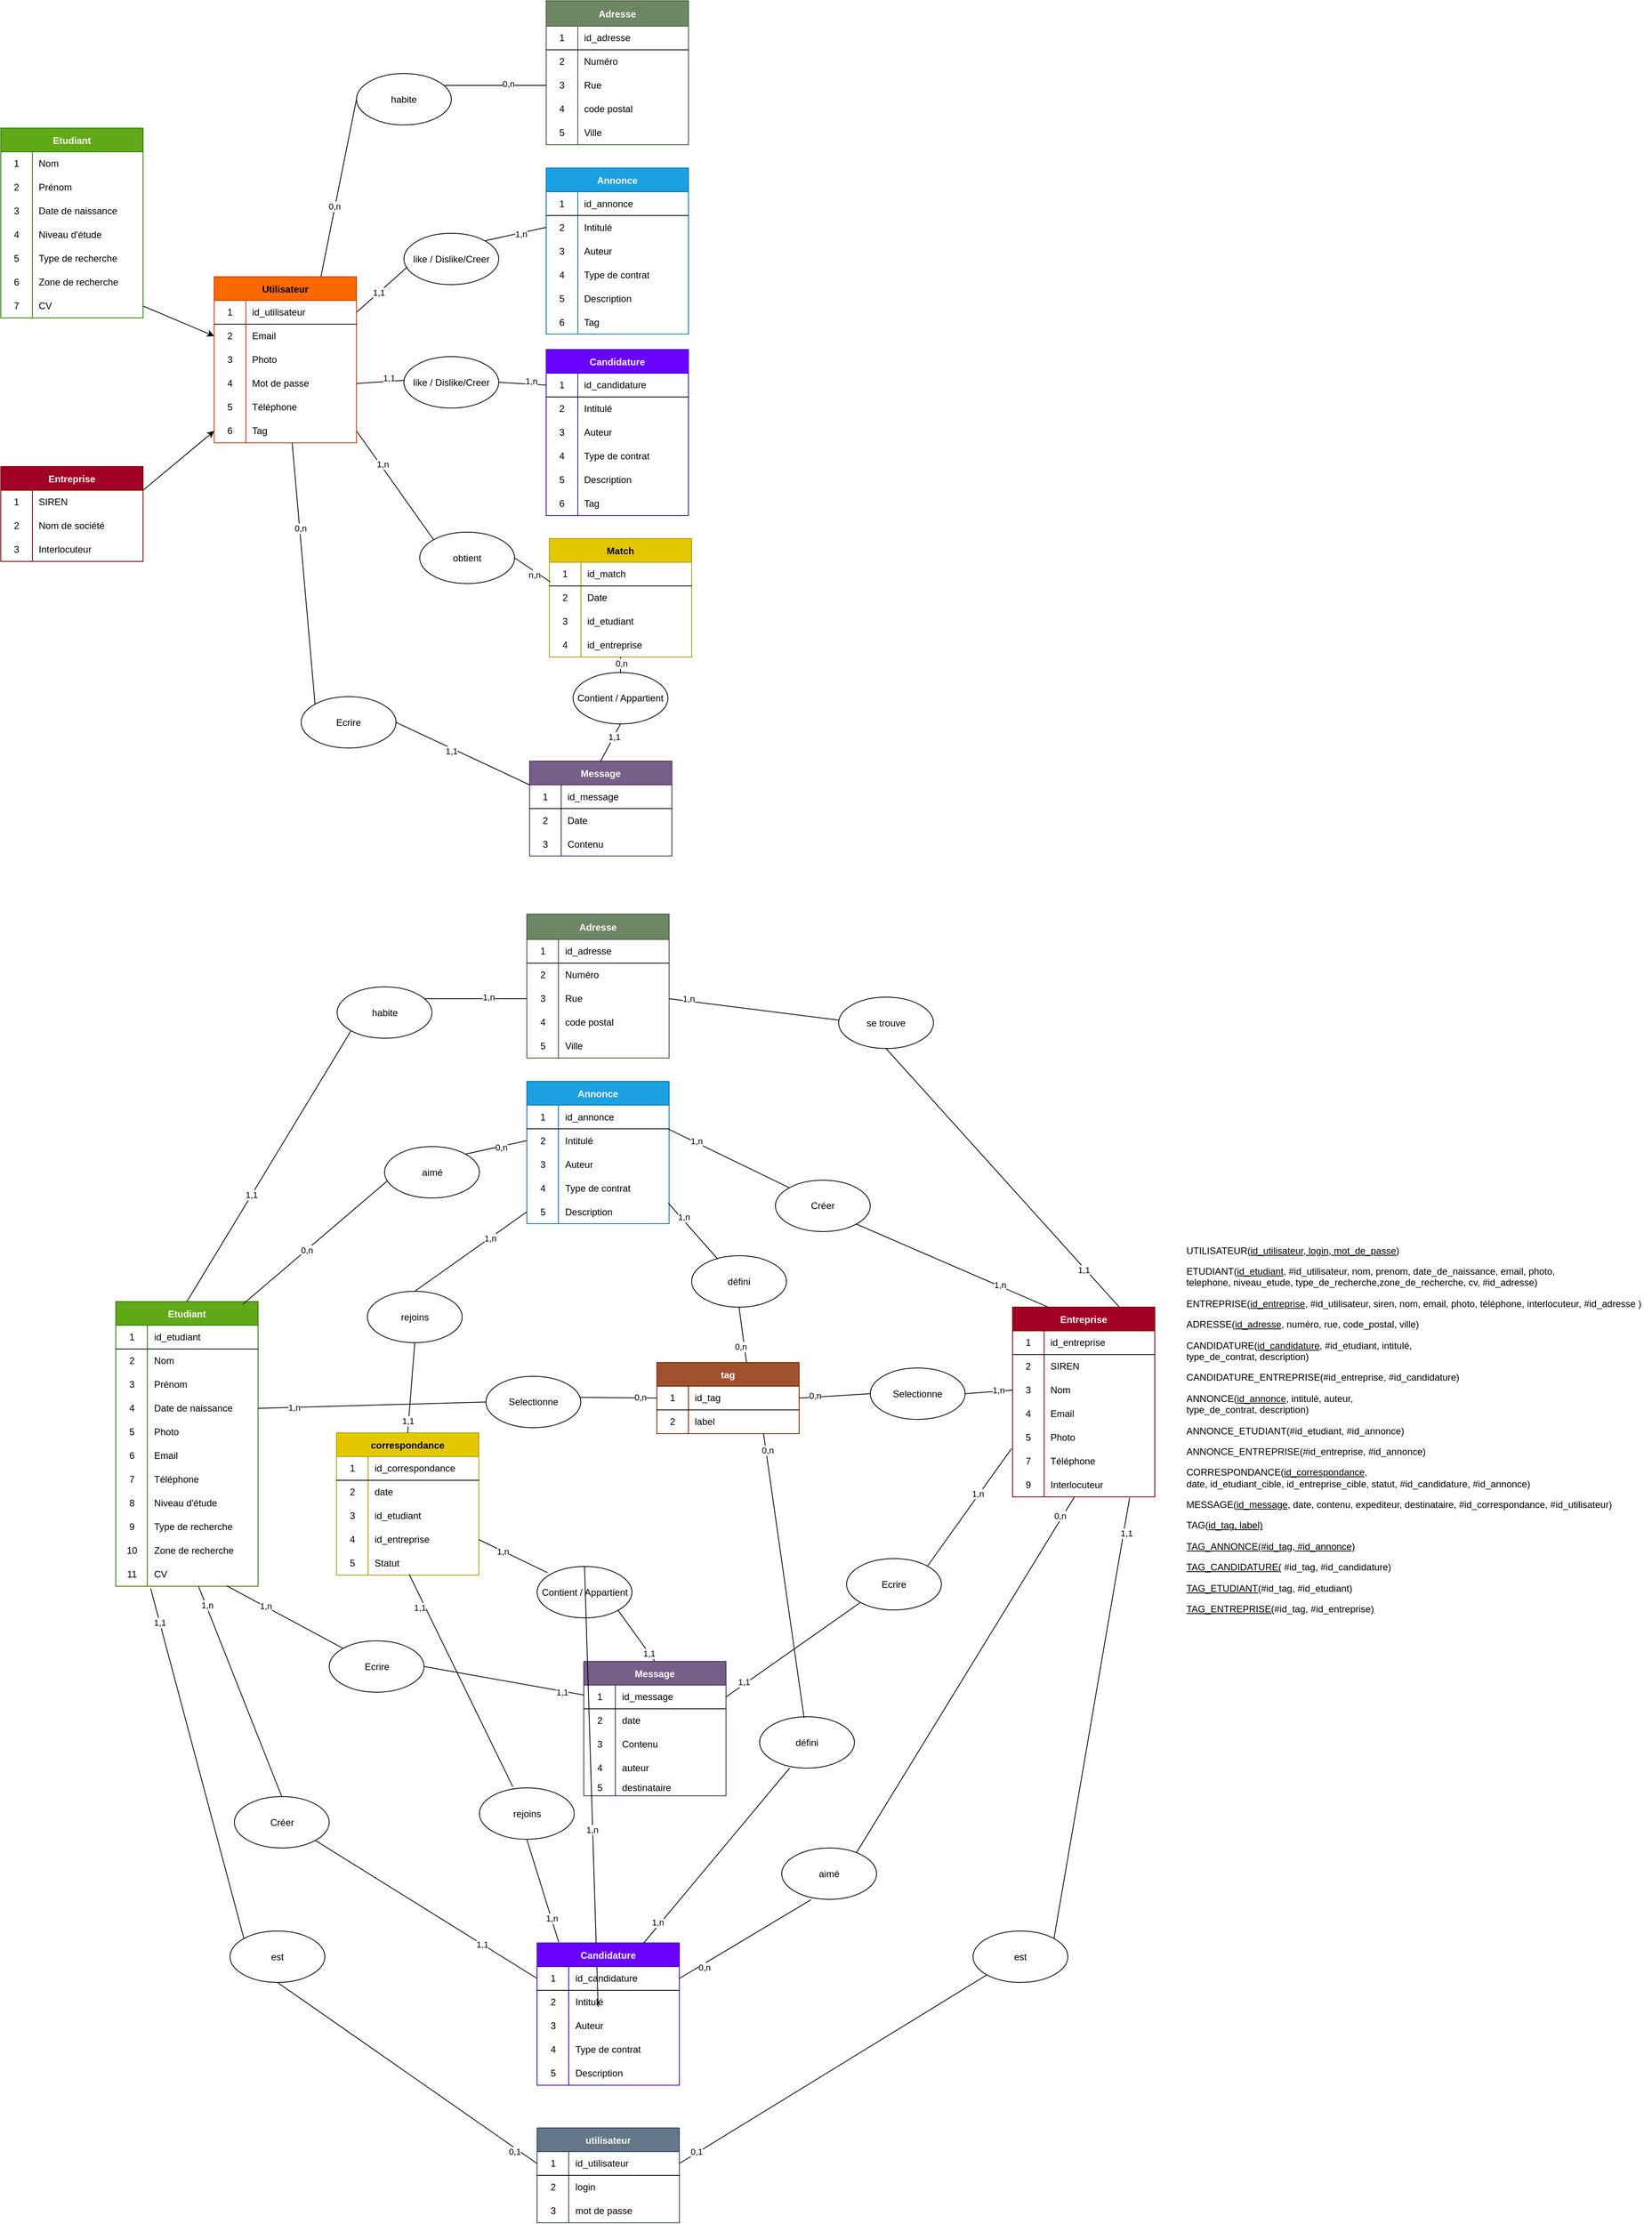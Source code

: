 <mxfile>
    <diagram id="nIEnvi1PNtEmpSbPhw7Z" name="Page-1">
        <mxGraphModel dx="-850" dy="185" grid="1" gridSize="10" guides="1" tooltips="1" connect="1" arrows="1" fold="1" page="1" pageScale="1" pageWidth="1169" pageHeight="827" math="0" shadow="0">
            <root>
                <mxCell id="0"/>
                <mxCell id="1" parent="0"/>
                <mxCell id="456" value="Etudiant" style="shape=table;startSize=30;container=1;collapsible=0;childLayout=tableLayout;fixedRows=1;rowLines=0;fontStyle=1;align=center;pointerEvents=1;fillColor=#60a917;fontColor=#ffffff;strokeColor=#2D7600;" vertex="1" parent="1">
                    <mxGeometry x="1230" y="201" width="180" height="240" as="geometry"/>
                </mxCell>
                <mxCell id="460" value="" style="shape=partialRectangle;html=1;whiteSpace=wrap;collapsible=0;dropTarget=0;pointerEvents=1;fillColor=none;top=0;left=0;bottom=0;right=0;points=[[0,0.5],[1,0.5]];portConstraint=eastwest;" vertex="1" parent="456">
                    <mxGeometry y="30" width="180" height="30" as="geometry"/>
                </mxCell>
                <mxCell id="461" value="1" style="shape=partialRectangle;html=1;whiteSpace=wrap;connectable=0;fillColor=none;top=0;left=0;bottom=0;right=0;overflow=hidden;pointerEvents=1;" vertex="1" parent="460">
                    <mxGeometry width="40" height="30" as="geometry">
                        <mxRectangle width="40" height="30" as="alternateBounds"/>
                    </mxGeometry>
                </mxCell>
                <mxCell id="462" value="Nom" style="shape=partialRectangle;html=1;whiteSpace=wrap;connectable=0;fillColor=none;top=0;left=0;bottom=0;right=0;align=left;spacingLeft=6;overflow=hidden;pointerEvents=1;" vertex="1" parent="460">
                    <mxGeometry x="40" width="140" height="30" as="geometry">
                        <mxRectangle width="140" height="30" as="alternateBounds"/>
                    </mxGeometry>
                </mxCell>
                <mxCell id="463" value="" style="shape=partialRectangle;html=1;whiteSpace=wrap;collapsible=0;dropTarget=0;pointerEvents=1;fillColor=none;top=0;left=0;bottom=0;right=0;points=[[0,0.5],[1,0.5]];portConstraint=eastwest;" vertex="1" parent="456">
                    <mxGeometry y="60" width="180" height="30" as="geometry"/>
                </mxCell>
                <mxCell id="464" value="2" style="shape=partialRectangle;html=1;whiteSpace=wrap;connectable=0;fillColor=none;top=0;left=0;bottom=0;right=0;overflow=hidden;pointerEvents=1;" vertex="1" parent="463">
                    <mxGeometry width="40" height="30" as="geometry">
                        <mxRectangle width="40" height="30" as="alternateBounds"/>
                    </mxGeometry>
                </mxCell>
                <mxCell id="465" value="Prénom" style="shape=partialRectangle;html=1;whiteSpace=wrap;connectable=0;fillColor=none;top=0;left=0;bottom=0;right=0;align=left;spacingLeft=6;overflow=hidden;pointerEvents=1;" vertex="1" parent="463">
                    <mxGeometry x="40" width="140" height="30" as="geometry">
                        <mxRectangle width="140" height="30" as="alternateBounds"/>
                    </mxGeometry>
                </mxCell>
                <mxCell id="466" style="shape=partialRectangle;html=1;whiteSpace=wrap;collapsible=0;dropTarget=0;pointerEvents=1;fillColor=none;top=0;left=0;bottom=0;right=0;points=[[0,0.5],[1,0.5]];portConstraint=eastwest;" vertex="1" parent="456">
                    <mxGeometry y="90" width="180" height="30" as="geometry"/>
                </mxCell>
                <mxCell id="467" value="3" style="shape=partialRectangle;html=1;whiteSpace=wrap;connectable=0;fillColor=none;top=0;left=0;bottom=0;right=0;overflow=hidden;pointerEvents=1;" vertex="1" parent="466">
                    <mxGeometry width="40" height="30" as="geometry">
                        <mxRectangle width="40" height="30" as="alternateBounds"/>
                    </mxGeometry>
                </mxCell>
                <mxCell id="468" value="Date de naissance" style="shape=partialRectangle;html=1;whiteSpace=wrap;connectable=0;fillColor=none;top=0;left=0;bottom=0;right=0;align=left;spacingLeft=6;overflow=hidden;pointerEvents=1;" vertex="1" parent="466">
                    <mxGeometry x="40" width="140" height="30" as="geometry">
                        <mxRectangle width="140" height="30" as="alternateBounds"/>
                    </mxGeometry>
                </mxCell>
                <mxCell id="481" style="shape=partialRectangle;html=1;whiteSpace=wrap;collapsible=0;dropTarget=0;pointerEvents=1;fillColor=none;top=0;left=0;bottom=0;right=0;points=[[0,0.5],[1,0.5]];portConstraint=eastwest;" vertex="1" parent="456">
                    <mxGeometry y="120" width="180" height="30" as="geometry"/>
                </mxCell>
                <mxCell id="482" value="4" style="shape=partialRectangle;html=1;whiteSpace=wrap;connectable=0;fillColor=none;top=0;left=0;bottom=0;right=0;overflow=hidden;pointerEvents=1;" vertex="1" parent="481">
                    <mxGeometry width="40" height="30" as="geometry">
                        <mxRectangle width="40" height="30" as="alternateBounds"/>
                    </mxGeometry>
                </mxCell>
                <mxCell id="483" value="Niveau d'étude" style="shape=partialRectangle;html=1;whiteSpace=wrap;connectable=0;fillColor=none;top=0;left=0;bottom=0;right=0;align=left;spacingLeft=6;overflow=hidden;pointerEvents=1;" vertex="1" parent="481">
                    <mxGeometry x="40" width="140" height="30" as="geometry">
                        <mxRectangle width="140" height="30" as="alternateBounds"/>
                    </mxGeometry>
                </mxCell>
                <mxCell id="484" style="shape=partialRectangle;html=1;whiteSpace=wrap;collapsible=0;dropTarget=0;pointerEvents=1;fillColor=none;top=0;left=0;bottom=0;right=0;points=[[0,0.5],[1,0.5]];portConstraint=eastwest;" vertex="1" parent="456">
                    <mxGeometry y="150" width="180" height="30" as="geometry"/>
                </mxCell>
                <mxCell id="485" value="5" style="shape=partialRectangle;html=1;whiteSpace=wrap;connectable=0;fillColor=none;top=0;left=0;bottom=0;right=0;overflow=hidden;pointerEvents=1;" vertex="1" parent="484">
                    <mxGeometry width="40" height="30" as="geometry">
                        <mxRectangle width="40" height="30" as="alternateBounds"/>
                    </mxGeometry>
                </mxCell>
                <mxCell id="486" value="Type de recherche" style="shape=partialRectangle;html=1;whiteSpace=wrap;connectable=0;fillColor=none;top=0;left=0;bottom=0;right=0;align=left;spacingLeft=6;overflow=hidden;pointerEvents=1;" vertex="1" parent="484">
                    <mxGeometry x="40" width="140" height="30" as="geometry">
                        <mxRectangle width="140" height="30" as="alternateBounds"/>
                    </mxGeometry>
                </mxCell>
                <mxCell id="487" style="shape=partialRectangle;html=1;whiteSpace=wrap;collapsible=0;dropTarget=0;pointerEvents=1;fillColor=none;top=0;left=0;bottom=0;right=0;points=[[0,0.5],[1,0.5]];portConstraint=eastwest;" vertex="1" parent="456">
                    <mxGeometry y="180" width="180" height="30" as="geometry"/>
                </mxCell>
                <mxCell id="488" value="6" style="shape=partialRectangle;html=1;whiteSpace=wrap;connectable=0;fillColor=none;top=0;left=0;bottom=0;right=0;overflow=hidden;pointerEvents=1;" vertex="1" parent="487">
                    <mxGeometry width="40" height="30" as="geometry">
                        <mxRectangle width="40" height="30" as="alternateBounds"/>
                    </mxGeometry>
                </mxCell>
                <mxCell id="489" value="Zone de recherche" style="shape=partialRectangle;html=1;whiteSpace=wrap;connectable=0;fillColor=none;top=0;left=0;bottom=0;right=0;align=left;spacingLeft=6;overflow=hidden;pointerEvents=1;" vertex="1" parent="487">
                    <mxGeometry x="40" width="140" height="30" as="geometry">
                        <mxRectangle width="140" height="30" as="alternateBounds"/>
                    </mxGeometry>
                </mxCell>
                <mxCell id="493" style="shape=partialRectangle;html=1;whiteSpace=wrap;collapsible=0;dropTarget=0;pointerEvents=1;fillColor=none;top=0;left=0;bottom=0;right=0;points=[[0,0.5],[1,0.5]];portConstraint=eastwest;" vertex="1" parent="456">
                    <mxGeometry y="210" width="180" height="30" as="geometry"/>
                </mxCell>
                <mxCell id="494" value="7" style="shape=partialRectangle;html=1;whiteSpace=wrap;connectable=0;fillColor=none;top=0;left=0;bottom=0;right=0;overflow=hidden;pointerEvents=1;" vertex="1" parent="493">
                    <mxGeometry width="40" height="30" as="geometry">
                        <mxRectangle width="40" height="30" as="alternateBounds"/>
                    </mxGeometry>
                </mxCell>
                <mxCell id="495" value="CV" style="shape=partialRectangle;html=1;whiteSpace=wrap;connectable=0;fillColor=none;top=0;left=0;bottom=0;right=0;align=left;spacingLeft=6;overflow=hidden;pointerEvents=1;" vertex="1" parent="493">
                    <mxGeometry x="40" width="140" height="30" as="geometry">
                        <mxRectangle width="140" height="30" as="alternateBounds"/>
                    </mxGeometry>
                </mxCell>
                <mxCell id="699" style="edgeStyle=none;html=1;exitX=1;exitY=0.25;exitDx=0;exitDy=0;entryX=0;entryY=0.5;entryDx=0;entryDy=0;" edge="1" parent="1" source="496" target="686">
                    <mxGeometry relative="1" as="geometry">
                        <mxPoint x="1500" y="644" as="targetPoint"/>
                    </mxGeometry>
                </mxCell>
                <mxCell id="496" value="Entreprise" style="shape=table;startSize=30;container=1;collapsible=0;childLayout=tableLayout;fixedRows=1;rowLines=0;fontStyle=1;align=center;pointerEvents=1;fillColor=#a20025;fontColor=#ffffff;strokeColor=#6F0000;" vertex="1" parent="1">
                    <mxGeometry x="1230" y="629" width="180" height="120" as="geometry"/>
                </mxCell>
                <mxCell id="500" value="" style="shape=partialRectangle;html=1;whiteSpace=wrap;collapsible=0;dropTarget=0;pointerEvents=1;fillColor=none;top=0;left=0;bottom=0;right=0;points=[[0,0.5],[1,0.5]];portConstraint=eastwest;" vertex="1" parent="496">
                    <mxGeometry y="30" width="180" height="30" as="geometry"/>
                </mxCell>
                <mxCell id="501" value="1" style="shape=partialRectangle;html=1;whiteSpace=wrap;connectable=0;fillColor=none;top=0;left=0;bottom=0;right=0;overflow=hidden;pointerEvents=1;" vertex="1" parent="500">
                    <mxGeometry width="40" height="30" as="geometry">
                        <mxRectangle width="40" height="30" as="alternateBounds"/>
                    </mxGeometry>
                </mxCell>
                <mxCell id="502" value="SIREN" style="shape=partialRectangle;html=1;whiteSpace=wrap;connectable=0;fillColor=none;top=0;left=0;bottom=0;right=0;align=left;spacingLeft=6;overflow=hidden;pointerEvents=1;" vertex="1" parent="500">
                    <mxGeometry x="40" width="140" height="30" as="geometry">
                        <mxRectangle width="140" height="30" as="alternateBounds"/>
                    </mxGeometry>
                </mxCell>
                <mxCell id="503" value="" style="shape=partialRectangle;html=1;whiteSpace=wrap;collapsible=0;dropTarget=0;pointerEvents=1;fillColor=none;top=0;left=0;bottom=0;right=0;points=[[0,0.5],[1,0.5]];portConstraint=eastwest;" vertex="1" parent="496">
                    <mxGeometry y="60" width="180" height="30" as="geometry"/>
                </mxCell>
                <mxCell id="504" value="2" style="shape=partialRectangle;html=1;whiteSpace=wrap;connectable=0;fillColor=none;top=0;left=0;bottom=0;right=0;overflow=hidden;pointerEvents=1;" vertex="1" parent="503">
                    <mxGeometry width="40" height="30" as="geometry">
                        <mxRectangle width="40" height="30" as="alternateBounds"/>
                    </mxGeometry>
                </mxCell>
                <mxCell id="505" value="Nom de société" style="shape=partialRectangle;html=1;whiteSpace=wrap;connectable=0;fillColor=none;top=0;left=0;bottom=0;right=0;align=left;spacingLeft=6;overflow=hidden;pointerEvents=1;" vertex="1" parent="503">
                    <mxGeometry x="40" width="140" height="30" as="geometry">
                        <mxRectangle width="140" height="30" as="alternateBounds"/>
                    </mxGeometry>
                </mxCell>
                <mxCell id="521" style="shape=partialRectangle;html=1;whiteSpace=wrap;collapsible=0;dropTarget=0;pointerEvents=1;fillColor=none;top=0;left=0;bottom=0;right=0;points=[[0,0.5],[1,0.5]];portConstraint=eastwest;" vertex="1" parent="496">
                    <mxGeometry y="90" width="180" height="30" as="geometry"/>
                </mxCell>
                <mxCell id="522" value="3" style="shape=partialRectangle;html=1;whiteSpace=wrap;connectable=0;fillColor=none;top=0;left=0;bottom=0;right=0;overflow=hidden;pointerEvents=1;" vertex="1" parent="521">
                    <mxGeometry width="40" height="30" as="geometry">
                        <mxRectangle width="40" height="30" as="alternateBounds"/>
                    </mxGeometry>
                </mxCell>
                <mxCell id="523" value="Interlocuteur" style="shape=partialRectangle;html=1;whiteSpace=wrap;connectable=0;fillColor=none;top=0;left=0;bottom=0;right=0;align=left;spacingLeft=6;overflow=hidden;pointerEvents=1;" vertex="1" parent="521">
                    <mxGeometry x="40" width="140" height="30" as="geometry">
                        <mxRectangle width="140" height="30" as="alternateBounds"/>
                    </mxGeometry>
                </mxCell>
                <mxCell id="527" value="Match" style="shape=table;startSize=30;container=1;collapsible=0;childLayout=tableLayout;fixedRows=1;rowLines=0;fontStyle=1;align=center;pointerEvents=1;fillColor=#e3c800;fontColor=#000000;strokeColor=#B09500;" vertex="1" parent="1">
                    <mxGeometry x="1924" y="720" width="180" height="150" as="geometry"/>
                </mxCell>
                <mxCell id="528" value="" style="shape=partialRectangle;html=1;whiteSpace=wrap;collapsible=0;dropTarget=0;pointerEvents=1;fillColor=none;top=0;left=0;bottom=1;right=0;points=[[0,0.5],[1,0.5]];portConstraint=eastwest;" vertex="1" parent="527">
                    <mxGeometry y="30" width="180" height="30" as="geometry"/>
                </mxCell>
                <mxCell id="529" value="1" style="shape=partialRectangle;html=1;whiteSpace=wrap;connectable=0;fillColor=none;top=0;left=0;bottom=0;right=0;overflow=hidden;pointerEvents=1;" vertex="1" parent="528">
                    <mxGeometry width="40" height="30" as="geometry">
                        <mxRectangle width="40" height="30" as="alternateBounds"/>
                    </mxGeometry>
                </mxCell>
                <mxCell id="530" value="id_match" style="shape=partialRectangle;html=1;whiteSpace=wrap;connectable=0;fillColor=none;top=0;left=0;bottom=0;right=0;align=left;spacingLeft=6;overflow=hidden;pointerEvents=1;" vertex="1" parent="528">
                    <mxGeometry x="40" width="140" height="30" as="geometry">
                        <mxRectangle width="140" height="30" as="alternateBounds"/>
                    </mxGeometry>
                </mxCell>
                <mxCell id="531" value="" style="shape=partialRectangle;html=1;whiteSpace=wrap;collapsible=0;dropTarget=0;pointerEvents=1;fillColor=none;top=0;left=0;bottom=0;right=0;points=[[0,0.5],[1,0.5]];portConstraint=eastwest;" vertex="1" parent="527">
                    <mxGeometry y="60" width="180" height="30" as="geometry"/>
                </mxCell>
                <mxCell id="532" value="2" style="shape=partialRectangle;html=1;whiteSpace=wrap;connectable=0;fillColor=none;top=0;left=0;bottom=0;right=0;overflow=hidden;pointerEvents=1;" vertex="1" parent="531">
                    <mxGeometry width="40" height="30" as="geometry">
                        <mxRectangle width="40" height="30" as="alternateBounds"/>
                    </mxGeometry>
                </mxCell>
                <mxCell id="533" value="Date" style="shape=partialRectangle;html=1;whiteSpace=wrap;connectable=0;fillColor=none;top=0;left=0;bottom=0;right=0;align=left;spacingLeft=6;overflow=hidden;pointerEvents=1;" vertex="1" parent="531">
                    <mxGeometry x="40" width="140" height="30" as="geometry">
                        <mxRectangle width="140" height="30" as="alternateBounds"/>
                    </mxGeometry>
                </mxCell>
                <mxCell id="534" value="" style="shape=partialRectangle;html=1;whiteSpace=wrap;collapsible=0;dropTarget=0;pointerEvents=1;fillColor=none;top=0;left=0;bottom=0;right=0;points=[[0,0.5],[1,0.5]];portConstraint=eastwest;" vertex="1" parent="527">
                    <mxGeometry y="90" width="180" height="30" as="geometry"/>
                </mxCell>
                <mxCell id="535" value="3" style="shape=partialRectangle;html=1;whiteSpace=wrap;connectable=0;fillColor=none;top=0;left=0;bottom=0;right=0;overflow=hidden;pointerEvents=1;" vertex="1" parent="534">
                    <mxGeometry width="40" height="30" as="geometry">
                        <mxRectangle width="40" height="30" as="alternateBounds"/>
                    </mxGeometry>
                </mxCell>
                <mxCell id="536" value="id_etudiant" style="shape=partialRectangle;html=1;whiteSpace=wrap;connectable=0;fillColor=none;top=0;left=0;bottom=0;right=0;align=left;spacingLeft=6;overflow=hidden;pointerEvents=1;" vertex="1" parent="534">
                    <mxGeometry x="40" width="140" height="30" as="geometry">
                        <mxRectangle width="140" height="30" as="alternateBounds"/>
                    </mxGeometry>
                </mxCell>
                <mxCell id="700" style="shape=partialRectangle;html=1;whiteSpace=wrap;collapsible=0;dropTarget=0;pointerEvents=1;fillColor=none;top=0;left=0;bottom=0;right=0;points=[[0,0.5],[1,0.5]];portConstraint=eastwest;" vertex="1" parent="527">
                    <mxGeometry y="120" width="180" height="30" as="geometry"/>
                </mxCell>
                <mxCell id="701" value="4" style="shape=partialRectangle;html=1;whiteSpace=wrap;connectable=0;fillColor=none;top=0;left=0;bottom=0;right=0;overflow=hidden;pointerEvents=1;" vertex="1" parent="700">
                    <mxGeometry width="40" height="30" as="geometry">
                        <mxRectangle width="40" height="30" as="alternateBounds"/>
                    </mxGeometry>
                </mxCell>
                <mxCell id="702" value="id_entreprise" style="shape=partialRectangle;html=1;whiteSpace=wrap;connectable=0;fillColor=none;top=0;left=0;bottom=0;right=0;align=left;spacingLeft=6;overflow=hidden;pointerEvents=1;" vertex="1" parent="700">
                    <mxGeometry x="40" width="140" height="30" as="geometry">
                        <mxRectangle width="140" height="30" as="alternateBounds"/>
                    </mxGeometry>
                </mxCell>
                <mxCell id="540" value="Message" style="shape=table;startSize=30;container=1;collapsible=0;childLayout=tableLayout;fixedRows=1;rowLines=0;fontStyle=1;align=center;pointerEvents=1;fillColor=#76608a;fontColor=#ffffff;strokeColor=#432D57;" vertex="1" parent="1">
                    <mxGeometry x="1899" y="1001.5" width="180" height="120" as="geometry"/>
                </mxCell>
                <mxCell id="541" value="" style="shape=partialRectangle;html=1;whiteSpace=wrap;collapsible=0;dropTarget=0;pointerEvents=1;fillColor=none;top=0;left=0;bottom=1;right=0;points=[[0,0.5],[1,0.5]];portConstraint=eastwest;" vertex="1" parent="540">
                    <mxGeometry y="30" width="180" height="30" as="geometry"/>
                </mxCell>
                <mxCell id="542" value="1" style="shape=partialRectangle;html=1;whiteSpace=wrap;connectable=0;fillColor=none;top=0;left=0;bottom=0;right=0;overflow=hidden;pointerEvents=1;" vertex="1" parent="541">
                    <mxGeometry width="40" height="30" as="geometry">
                        <mxRectangle width="40" height="30" as="alternateBounds"/>
                    </mxGeometry>
                </mxCell>
                <mxCell id="543" value="id_message" style="shape=partialRectangle;html=1;whiteSpace=wrap;connectable=0;fillColor=none;top=0;left=0;bottom=0;right=0;align=left;spacingLeft=6;overflow=hidden;pointerEvents=1;" vertex="1" parent="541">
                    <mxGeometry x="40" width="140" height="30" as="geometry">
                        <mxRectangle width="140" height="30" as="alternateBounds"/>
                    </mxGeometry>
                </mxCell>
                <mxCell id="544" value="" style="shape=partialRectangle;html=1;whiteSpace=wrap;collapsible=0;dropTarget=0;pointerEvents=1;fillColor=none;top=0;left=0;bottom=0;right=0;points=[[0,0.5],[1,0.5]];portConstraint=eastwest;" vertex="1" parent="540">
                    <mxGeometry y="60" width="180" height="30" as="geometry"/>
                </mxCell>
                <mxCell id="545" value="2" style="shape=partialRectangle;html=1;whiteSpace=wrap;connectable=0;fillColor=none;top=0;left=0;bottom=0;right=0;overflow=hidden;pointerEvents=1;" vertex="1" parent="544">
                    <mxGeometry width="40" height="30" as="geometry">
                        <mxRectangle width="40" height="30" as="alternateBounds"/>
                    </mxGeometry>
                </mxCell>
                <mxCell id="546" value="Date" style="shape=partialRectangle;html=1;whiteSpace=wrap;connectable=0;fillColor=none;top=0;left=0;bottom=0;right=0;align=left;spacingLeft=6;overflow=hidden;pointerEvents=1;" vertex="1" parent="544">
                    <mxGeometry x="40" width="140" height="30" as="geometry">
                        <mxRectangle width="140" height="30" as="alternateBounds"/>
                    </mxGeometry>
                </mxCell>
                <mxCell id="547" value="" style="shape=partialRectangle;html=1;whiteSpace=wrap;collapsible=0;dropTarget=0;pointerEvents=1;fillColor=none;top=0;left=0;bottom=0;right=0;points=[[0,0.5],[1,0.5]];portConstraint=eastwest;" vertex="1" parent="540">
                    <mxGeometry y="90" width="180" height="30" as="geometry"/>
                </mxCell>
                <mxCell id="548" value="3" style="shape=partialRectangle;html=1;whiteSpace=wrap;connectable=0;fillColor=none;top=0;left=0;bottom=0;right=0;overflow=hidden;pointerEvents=1;" vertex="1" parent="547">
                    <mxGeometry width="40" height="30" as="geometry">
                        <mxRectangle width="40" height="30" as="alternateBounds"/>
                    </mxGeometry>
                </mxCell>
                <mxCell id="549" value="Contenu" style="shape=partialRectangle;html=1;whiteSpace=wrap;connectable=0;fillColor=none;top=0;left=0;bottom=0;right=0;align=left;spacingLeft=6;overflow=hidden;pointerEvents=1;" vertex="1" parent="547">
                    <mxGeometry x="40" width="140" height="30" as="geometry">
                        <mxRectangle width="140" height="30" as="alternateBounds"/>
                    </mxGeometry>
                </mxCell>
                <mxCell id="556" value="Annonce" style="shape=table;startSize=30;container=1;collapsible=0;childLayout=tableLayout;fixedRows=1;rowLines=0;fontStyle=1;align=center;pointerEvents=1;fillColor=#1BA1E2;fontColor=#ffffff;strokeColor=#006EAF;" vertex="1" parent="1">
                    <mxGeometry x="1920" y="251.5" width="180" height="210" as="geometry"/>
                </mxCell>
                <mxCell id="557" value="" style="shape=partialRectangle;html=1;whiteSpace=wrap;collapsible=0;dropTarget=0;pointerEvents=1;fillColor=none;top=0;left=0;bottom=1;right=0;points=[[0,0.5],[1,0.5]];portConstraint=eastwest;" vertex="1" parent="556">
                    <mxGeometry y="30" width="180" height="30" as="geometry"/>
                </mxCell>
                <mxCell id="558" value="1" style="shape=partialRectangle;html=1;whiteSpace=wrap;connectable=0;fillColor=none;top=0;left=0;bottom=0;right=0;overflow=hidden;pointerEvents=1;" vertex="1" parent="557">
                    <mxGeometry width="40" height="30" as="geometry">
                        <mxRectangle width="40" height="30" as="alternateBounds"/>
                    </mxGeometry>
                </mxCell>
                <mxCell id="559" value="id_annonce" style="shape=partialRectangle;html=1;whiteSpace=wrap;connectable=0;fillColor=none;top=0;left=0;bottom=0;right=0;align=left;spacingLeft=6;overflow=hidden;pointerEvents=1;" vertex="1" parent="557">
                    <mxGeometry x="40" width="140" height="30" as="geometry">
                        <mxRectangle width="140" height="30" as="alternateBounds"/>
                    </mxGeometry>
                </mxCell>
                <mxCell id="560" value="" style="shape=partialRectangle;html=1;whiteSpace=wrap;collapsible=0;dropTarget=0;pointerEvents=1;fillColor=none;top=0;left=0;bottom=0;right=0;points=[[0,0.5],[1,0.5]];portConstraint=eastwest;" vertex="1" parent="556">
                    <mxGeometry y="60" width="180" height="30" as="geometry"/>
                </mxCell>
                <mxCell id="561" value="2" style="shape=partialRectangle;html=1;whiteSpace=wrap;connectable=0;fillColor=none;top=0;left=0;bottom=0;right=0;overflow=hidden;pointerEvents=1;" vertex="1" parent="560">
                    <mxGeometry width="40" height="30" as="geometry">
                        <mxRectangle width="40" height="30" as="alternateBounds"/>
                    </mxGeometry>
                </mxCell>
                <mxCell id="562" value="Intitulé" style="shape=partialRectangle;html=1;whiteSpace=wrap;connectable=0;fillColor=none;top=0;left=0;bottom=0;right=0;align=left;spacingLeft=6;overflow=hidden;pointerEvents=1;" vertex="1" parent="560">
                    <mxGeometry x="40" width="140" height="30" as="geometry">
                        <mxRectangle width="140" height="30" as="alternateBounds"/>
                    </mxGeometry>
                </mxCell>
                <mxCell id="563" value="" style="shape=partialRectangle;html=1;whiteSpace=wrap;collapsible=0;dropTarget=0;pointerEvents=1;fillColor=none;top=0;left=0;bottom=0;right=0;points=[[0,0.5],[1,0.5]];portConstraint=eastwest;" vertex="1" parent="556">
                    <mxGeometry y="90" width="180" height="30" as="geometry"/>
                </mxCell>
                <mxCell id="564" value="3" style="shape=partialRectangle;html=1;whiteSpace=wrap;connectable=0;fillColor=none;top=0;left=0;bottom=0;right=0;overflow=hidden;pointerEvents=1;" vertex="1" parent="563">
                    <mxGeometry width="40" height="30" as="geometry">
                        <mxRectangle width="40" height="30" as="alternateBounds"/>
                    </mxGeometry>
                </mxCell>
                <mxCell id="565" value="Auteur" style="shape=partialRectangle;html=1;whiteSpace=wrap;connectable=0;fillColor=none;top=0;left=0;bottom=0;right=0;align=left;spacingLeft=6;overflow=hidden;pointerEvents=1;" vertex="1" parent="563">
                    <mxGeometry x="40" width="140" height="30" as="geometry">
                        <mxRectangle width="140" height="30" as="alternateBounds"/>
                    </mxGeometry>
                </mxCell>
                <mxCell id="566" style="shape=partialRectangle;html=1;whiteSpace=wrap;collapsible=0;dropTarget=0;pointerEvents=1;fillColor=none;top=0;left=0;bottom=0;right=0;points=[[0,0.5],[1,0.5]];portConstraint=eastwest;" vertex="1" parent="556">
                    <mxGeometry y="120" width="180" height="30" as="geometry"/>
                </mxCell>
                <mxCell id="567" value="4" style="shape=partialRectangle;html=1;whiteSpace=wrap;connectable=0;fillColor=none;top=0;left=0;bottom=0;right=0;overflow=hidden;pointerEvents=1;" vertex="1" parent="566">
                    <mxGeometry width="40" height="30" as="geometry">
                        <mxRectangle width="40" height="30" as="alternateBounds"/>
                    </mxGeometry>
                </mxCell>
                <mxCell id="568" value="&lt;span&gt;Type de contrat&lt;/span&gt;" style="shape=partialRectangle;html=1;whiteSpace=wrap;connectable=0;fillColor=none;top=0;left=0;bottom=0;right=0;align=left;spacingLeft=6;overflow=hidden;pointerEvents=1;" vertex="1" parent="566">
                    <mxGeometry x="40" width="140" height="30" as="geometry">
                        <mxRectangle width="140" height="30" as="alternateBounds"/>
                    </mxGeometry>
                </mxCell>
                <mxCell id="569" style="shape=partialRectangle;html=1;whiteSpace=wrap;collapsible=0;dropTarget=0;pointerEvents=1;fillColor=none;top=0;left=0;bottom=0;right=0;points=[[0,0.5],[1,0.5]];portConstraint=eastwest;" vertex="1" parent="556">
                    <mxGeometry y="150" width="180" height="30" as="geometry"/>
                </mxCell>
                <mxCell id="570" value="5" style="shape=partialRectangle;html=1;whiteSpace=wrap;connectable=0;fillColor=none;top=0;left=0;bottom=0;right=0;overflow=hidden;pointerEvents=1;" vertex="1" parent="569">
                    <mxGeometry width="40" height="30" as="geometry">
                        <mxRectangle width="40" height="30" as="alternateBounds"/>
                    </mxGeometry>
                </mxCell>
                <mxCell id="571" value="Description" style="shape=partialRectangle;html=1;whiteSpace=wrap;connectable=0;fillColor=none;top=0;left=0;bottom=0;right=0;align=left;spacingLeft=6;overflow=hidden;pointerEvents=1;" vertex="1" parent="569">
                    <mxGeometry x="40" width="140" height="30" as="geometry">
                        <mxRectangle width="140" height="30" as="alternateBounds"/>
                    </mxGeometry>
                </mxCell>
                <mxCell id="572" style="shape=partialRectangle;html=1;whiteSpace=wrap;collapsible=0;dropTarget=0;pointerEvents=1;fillColor=none;top=0;left=0;bottom=0;right=0;points=[[0,0.5],[1,0.5]];portConstraint=eastwest;" vertex="1" parent="556">
                    <mxGeometry y="180" width="180" height="30" as="geometry"/>
                </mxCell>
                <mxCell id="573" value="6" style="shape=partialRectangle;html=1;whiteSpace=wrap;connectable=0;fillColor=none;top=0;left=0;bottom=0;right=0;overflow=hidden;pointerEvents=1;" vertex="1" parent="572">
                    <mxGeometry width="40" height="30" as="geometry">
                        <mxRectangle width="40" height="30" as="alternateBounds"/>
                    </mxGeometry>
                </mxCell>
                <mxCell id="574" value="Tag" style="shape=partialRectangle;html=1;whiteSpace=wrap;connectable=0;fillColor=none;top=0;left=0;bottom=0;right=0;align=left;spacingLeft=6;overflow=hidden;pointerEvents=1;" vertex="1" parent="572">
                    <mxGeometry x="40" width="140" height="30" as="geometry">
                        <mxRectangle width="140" height="30" as="alternateBounds"/>
                    </mxGeometry>
                </mxCell>
                <mxCell id="577" value="like / Dislike/Creer" style="ellipse;whiteSpace=wrap;html=1;" vertex="1" parent="1">
                    <mxGeometry x="1740" y="334" width="120" height="65" as="geometry"/>
                </mxCell>
                <mxCell id="578" value="" style="endArrow=none;html=1;entryX=0.035;entryY=0.659;entryDx=0;entryDy=0;entryPerimeter=0;exitX=1;exitY=0.5;exitDx=0;exitDy=0;" edge="1" parent="1" source="668" target="577">
                    <mxGeometry width="50" height="50" relative="1" as="geometry">
                        <mxPoint x="1700" y="420" as="sourcePoint"/>
                        <mxPoint x="1820" y="350" as="targetPoint"/>
                    </mxGeometry>
                </mxCell>
                <mxCell id="579" value="1,1" style="edgeLabel;html=1;align=center;verticalAlign=middle;resizable=0;points=[];" vertex="1" connectable="0" parent="578">
                    <mxGeometry x="-0.126" relative="1" as="geometry">
                        <mxPoint as="offset"/>
                    </mxGeometry>
                </mxCell>
                <mxCell id="580" value="" style="endArrow=none;html=1;exitX=1;exitY=0;exitDx=0;exitDy=0;entryX=0;entryY=0.5;entryDx=0;entryDy=0;" edge="1" parent="1" source="577" target="560">
                    <mxGeometry width="50" height="50" relative="1" as="geometry">
                        <mxPoint x="1770" y="209" as="sourcePoint"/>
                        <mxPoint x="1910" y="321" as="targetPoint"/>
                    </mxGeometry>
                </mxCell>
                <mxCell id="581" value="1,n" style="edgeLabel;html=1;align=center;verticalAlign=middle;resizable=0;points=[];" vertex="1" connectable="0" parent="580">
                    <mxGeometry x="0.158" y="-1" relative="1" as="geometry">
                        <mxPoint as="offset"/>
                    </mxGeometry>
                </mxCell>
                <mxCell id="582" value="obtient" style="ellipse;whiteSpace=wrap;html=1;" vertex="1" parent="1">
                    <mxGeometry x="1760" y="712" width="120" height="65" as="geometry"/>
                </mxCell>
                <mxCell id="584" value="Contient / Appartient" style="ellipse;whiteSpace=wrap;html=1;" vertex="1" parent="1">
                    <mxGeometry x="1954" y="889.5" width="120" height="65" as="geometry"/>
                </mxCell>
                <mxCell id="589" value="" style="endArrow=none;html=1;entryX=0;entryY=0;entryDx=0;entryDy=0;exitX=1;exitY=0.5;exitDx=0;exitDy=0;" edge="1" parent="1" source="686" target="582">
                    <mxGeometry width="50" height="50" relative="1" as="geometry">
                        <mxPoint x="1710" y="630" as="sourcePoint"/>
                        <mxPoint x="2150" y="355.5" as="targetPoint"/>
                        <Array as="points"/>
                    </mxGeometry>
                </mxCell>
                <mxCell id="590" value="1,n" style="edgeLabel;html=1;align=center;verticalAlign=middle;resizable=0;points=[];" vertex="1" connectable="0" parent="589">
                    <mxGeometry x="-0.297" relative="1" as="geometry">
                        <mxPoint x="-2" y="-7" as="offset"/>
                    </mxGeometry>
                </mxCell>
                <mxCell id="591" value="" style="endArrow=none;html=1;entryX=0.007;entryY=-0.171;entryDx=0;entryDy=0;exitX=1;exitY=0.5;exitDx=0;exitDy=0;entryPerimeter=0;" edge="1" parent="1" source="582" target="531">
                    <mxGeometry width="50" height="50" relative="1" as="geometry">
                        <mxPoint x="1770" y="670.0" as="sourcePoint"/>
                        <mxPoint x="1820.0" y="687.5" as="targetPoint"/>
                    </mxGeometry>
                </mxCell>
                <mxCell id="592" value="n,n" style="edgeLabel;html=1;align=center;verticalAlign=middle;resizable=0;points=[];" vertex="1" connectable="0" parent="591">
                    <mxGeometry x="0.379" relative="1" as="geometry">
                        <mxPoint x="-6" as="offset"/>
                    </mxGeometry>
                </mxCell>
                <mxCell id="593" value="" style="endArrow=none;html=1;entryX=0.5;entryY=1;entryDx=0;entryDy=0;exitX=0.5;exitY=0;exitDx=0;exitDy=0;" edge="1" parent="1" source="584" target="527">
                    <mxGeometry width="50" height="50" relative="1" as="geometry">
                        <mxPoint x="2137.026" y="861.819" as="sourcePoint"/>
                        <mxPoint x="2120" y="815" as="targetPoint"/>
                    </mxGeometry>
                </mxCell>
                <mxCell id="594" value="0,n" style="edgeLabel;html=1;align=center;verticalAlign=middle;resizable=0;points=[];" vertex="1" connectable="0" parent="593">
                    <mxGeometry x="0.192" y="-1" relative="1" as="geometry">
                        <mxPoint as="offset"/>
                    </mxGeometry>
                </mxCell>
                <mxCell id="595" value="" style="endArrow=none;html=1;entryX=0.5;entryY=0;entryDx=0;entryDy=0;exitX=0.5;exitY=1;exitDx=0;exitDy=0;" edge="1" parent="1" source="584" target="540">
                    <mxGeometry width="50" height="50" relative="1" as="geometry">
                        <mxPoint x="2100" y="884" as="sourcePoint"/>
                        <mxPoint x="2070" y="824" as="targetPoint"/>
                    </mxGeometry>
                </mxCell>
                <mxCell id="596" value="1,1" style="edgeLabel;html=1;align=center;verticalAlign=middle;resizable=0;points=[];" vertex="1" connectable="0" parent="595">
                    <mxGeometry x="-0.309" relative="1" as="geometry">
                        <mxPoint as="offset"/>
                    </mxGeometry>
                </mxCell>
                <mxCell id="602" value="Ecrire" style="ellipse;whiteSpace=wrap;html=1;" vertex="1" parent="1">
                    <mxGeometry x="1610" y="920" width="120" height="65" as="geometry"/>
                </mxCell>
                <mxCell id="608" value="" style="endArrow=none;html=1;exitX=0;exitY=0;exitDx=0;exitDy=0;entryX=0.548;entryY=1.014;entryDx=0;entryDy=0;entryPerimeter=0;" edge="1" parent="1" source="602" target="686">
                    <mxGeometry width="50" height="50" relative="1" as="geometry">
                        <mxPoint x="1600" y="667" as="sourcePoint"/>
                        <mxPoint x="1627" y="730" as="targetPoint"/>
                    </mxGeometry>
                </mxCell>
                <mxCell id="609" value="0,n" style="edgeLabel;html=1;align=center;verticalAlign=middle;resizable=0;points=[];" vertex="1" connectable="0" parent="608">
                    <mxGeometry x="0.348" y="-1" relative="1" as="geometry">
                        <mxPoint as="offset"/>
                    </mxGeometry>
                </mxCell>
                <mxCell id="610" value="" style="endArrow=none;html=1;entryX=1;entryY=0.5;entryDx=0;entryDy=0;exitX=0;exitY=0.25;exitDx=0;exitDy=0;" edge="1" parent="1" source="540" target="602">
                    <mxGeometry width="50" height="50" relative="1" as="geometry">
                        <mxPoint x="2005.308" y="1045.422" as="sourcePoint"/>
                        <mxPoint x="1750.0" y="969" as="targetPoint"/>
                    </mxGeometry>
                </mxCell>
                <mxCell id="611" value="1,1" style="edgeLabel;html=1;align=center;verticalAlign=middle;resizable=0;points=[];" vertex="1" connectable="0" parent="610">
                    <mxGeometry x="0.163" y="3" relative="1" as="geometry">
                        <mxPoint as="offset"/>
                    </mxGeometry>
                </mxCell>
                <mxCell id="612" value="Adresse" style="shape=table;startSize=32;container=1;collapsible=0;childLayout=tableLayout;fixedRows=1;rowLines=0;fontStyle=1;align=center;pointerEvents=1;fillColor=#6d8764;fontColor=#ffffff;strokeColor=#3A5431;" vertex="1" parent="1">
                    <mxGeometry x="1920" y="40" width="180" height="182" as="geometry"/>
                </mxCell>
                <mxCell id="613" value="" style="shape=partialRectangle;html=1;whiteSpace=wrap;collapsible=0;dropTarget=0;pointerEvents=1;fillColor=none;top=0;left=0;bottom=1;right=0;points=[[0,0.5],[1,0.5]];portConstraint=eastwest;" vertex="1" parent="612">
                    <mxGeometry y="32" width="180" height="30" as="geometry"/>
                </mxCell>
                <mxCell id="614" value="1" style="shape=partialRectangle;html=1;whiteSpace=wrap;connectable=0;fillColor=none;top=0;left=0;bottom=0;right=0;overflow=hidden;pointerEvents=1;" vertex="1" parent="613">
                    <mxGeometry width="40" height="30" as="geometry">
                        <mxRectangle width="40" height="30" as="alternateBounds"/>
                    </mxGeometry>
                </mxCell>
                <mxCell id="615" value="id_adresse" style="shape=partialRectangle;html=1;whiteSpace=wrap;connectable=0;fillColor=none;top=0;left=0;bottom=0;right=0;align=left;spacingLeft=6;overflow=hidden;pointerEvents=1;" vertex="1" parent="613">
                    <mxGeometry x="40" width="140" height="30" as="geometry">
                        <mxRectangle width="140" height="30" as="alternateBounds"/>
                    </mxGeometry>
                </mxCell>
                <mxCell id="616" value="" style="shape=partialRectangle;html=1;whiteSpace=wrap;collapsible=0;dropTarget=0;pointerEvents=1;fillColor=none;top=0;left=0;bottom=0;right=0;points=[[0,0.5],[1,0.5]];portConstraint=eastwest;" vertex="1" parent="612">
                    <mxGeometry y="62" width="180" height="30" as="geometry"/>
                </mxCell>
                <mxCell id="617" value="2" style="shape=partialRectangle;html=1;whiteSpace=wrap;connectable=0;fillColor=none;top=0;left=0;bottom=0;right=0;overflow=hidden;pointerEvents=1;" vertex="1" parent="616">
                    <mxGeometry width="40" height="30" as="geometry">
                        <mxRectangle width="40" height="30" as="alternateBounds"/>
                    </mxGeometry>
                </mxCell>
                <mxCell id="618" value="Numéro" style="shape=partialRectangle;html=1;whiteSpace=wrap;connectable=0;fillColor=none;top=0;left=0;bottom=0;right=0;align=left;spacingLeft=6;overflow=hidden;pointerEvents=1;" vertex="1" parent="616">
                    <mxGeometry x="40" width="140" height="30" as="geometry">
                        <mxRectangle width="140" height="30" as="alternateBounds"/>
                    </mxGeometry>
                </mxCell>
                <mxCell id="619" value="" style="shape=partialRectangle;html=1;whiteSpace=wrap;collapsible=0;dropTarget=0;pointerEvents=1;fillColor=none;top=0;left=0;bottom=0;right=0;points=[[0,0.5],[1,0.5]];portConstraint=eastwest;" vertex="1" parent="612">
                    <mxGeometry y="92" width="180" height="30" as="geometry"/>
                </mxCell>
                <mxCell id="620" value="3" style="shape=partialRectangle;html=1;whiteSpace=wrap;connectable=0;fillColor=none;top=0;left=0;bottom=0;right=0;overflow=hidden;pointerEvents=1;" vertex="1" parent="619">
                    <mxGeometry width="40" height="30" as="geometry">
                        <mxRectangle width="40" height="30" as="alternateBounds"/>
                    </mxGeometry>
                </mxCell>
                <mxCell id="621" value="Rue" style="shape=partialRectangle;html=1;whiteSpace=wrap;connectable=0;fillColor=none;top=0;left=0;bottom=0;right=0;align=left;spacingLeft=6;overflow=hidden;pointerEvents=1;" vertex="1" parent="619">
                    <mxGeometry x="40" width="140" height="30" as="geometry">
                        <mxRectangle width="140" height="30" as="alternateBounds"/>
                    </mxGeometry>
                </mxCell>
                <mxCell id="622" style="shape=partialRectangle;html=1;whiteSpace=wrap;collapsible=0;dropTarget=0;pointerEvents=1;fillColor=none;top=0;left=0;bottom=0;right=0;points=[[0,0.5],[1,0.5]];portConstraint=eastwest;" vertex="1" parent="612">
                    <mxGeometry y="122" width="180" height="30" as="geometry"/>
                </mxCell>
                <mxCell id="623" value="4" style="shape=partialRectangle;html=1;whiteSpace=wrap;connectable=0;fillColor=none;top=0;left=0;bottom=0;right=0;overflow=hidden;pointerEvents=1;" vertex="1" parent="622">
                    <mxGeometry width="40" height="30" as="geometry">
                        <mxRectangle width="40" height="30" as="alternateBounds"/>
                    </mxGeometry>
                </mxCell>
                <mxCell id="624" value="code postal" style="shape=partialRectangle;html=1;whiteSpace=wrap;connectable=0;fillColor=none;top=0;left=0;bottom=0;right=0;align=left;spacingLeft=6;overflow=hidden;pointerEvents=1;" vertex="1" parent="622">
                    <mxGeometry x="40" width="140" height="30" as="geometry">
                        <mxRectangle width="140" height="30" as="alternateBounds"/>
                    </mxGeometry>
                </mxCell>
                <mxCell id="625" style="shape=partialRectangle;html=1;whiteSpace=wrap;collapsible=0;dropTarget=0;pointerEvents=1;fillColor=none;top=0;left=0;bottom=0;right=0;points=[[0,0.5],[1,0.5]];portConstraint=eastwest;" vertex="1" parent="612">
                    <mxGeometry y="152" width="180" height="30" as="geometry"/>
                </mxCell>
                <mxCell id="626" value="5" style="shape=partialRectangle;html=1;whiteSpace=wrap;connectable=0;fillColor=none;top=0;left=0;bottom=0;right=0;overflow=hidden;pointerEvents=1;" vertex="1" parent="625">
                    <mxGeometry width="40" height="30" as="geometry">
                        <mxRectangle width="40" height="30" as="alternateBounds"/>
                    </mxGeometry>
                </mxCell>
                <mxCell id="627" value="Ville" style="shape=partialRectangle;html=1;whiteSpace=wrap;connectable=0;fillColor=none;top=0;left=0;bottom=0;right=0;align=left;spacingLeft=6;overflow=hidden;pointerEvents=1;" vertex="1" parent="625">
                    <mxGeometry x="40" width="140" height="30" as="geometry">
                        <mxRectangle width="140" height="30" as="alternateBounds"/>
                    </mxGeometry>
                </mxCell>
                <mxCell id="628" value="habite" style="ellipse;whiteSpace=wrap;html=1;" vertex="1" parent="1">
                    <mxGeometry x="1680" y="132" width="120" height="65" as="geometry"/>
                </mxCell>
                <mxCell id="630" value="" style="endArrow=none;html=1;entryX=0;entryY=0.5;entryDx=0;entryDy=0;exitX=0.75;exitY=0;exitDx=0;exitDy=0;" edge="1" parent="1" source="667" target="628">
                    <mxGeometry width="50" height="50" relative="1" as="geometry">
                        <mxPoint x="1610" y="210" as="sourcePoint"/>
                        <mxPoint x="1890" y="250" as="targetPoint"/>
                    </mxGeometry>
                </mxCell>
                <mxCell id="631" value="0,n" style="edgeLabel;html=1;align=center;verticalAlign=middle;resizable=0;points=[];" vertex="1" connectable="0" parent="630">
                    <mxGeometry x="-0.21" y="1" relative="1" as="geometry">
                        <mxPoint as="offset"/>
                    </mxGeometry>
                </mxCell>
                <mxCell id="632" value="" style="endArrow=none;html=1;entryX=0.928;entryY=0.231;entryDx=0;entryDy=0;exitX=0;exitY=0.5;exitDx=0;exitDy=0;entryPerimeter=0;" edge="1" parent="1" source="619" target="628">
                    <mxGeometry width="50" height="50" relative="1" as="geometry">
                        <mxPoint x="1610" y="260" as="sourcePoint"/>
                        <mxPoint x="1600" y="195" as="targetPoint"/>
                    </mxGeometry>
                </mxCell>
                <mxCell id="633" value="0,n" style="edgeLabel;html=1;align=center;verticalAlign=middle;resizable=0;points=[];" vertex="1" connectable="0" parent="632">
                    <mxGeometry x="-0.352" relative="1" as="geometry">
                        <mxPoint x="-7" y="-2" as="offset"/>
                    </mxGeometry>
                </mxCell>
                <mxCell id="638" value="Candidature" style="shape=table;startSize=30;container=1;collapsible=0;childLayout=tableLayout;fixedRows=1;rowLines=0;fontStyle=1;align=center;pointerEvents=1;fillColor=#6a00ff;fontColor=#ffffff;strokeColor=#3700CC;" vertex="1" parent="1">
                    <mxGeometry x="1920" y="481" width="180" height="210" as="geometry"/>
                </mxCell>
                <mxCell id="639" value="" style="shape=partialRectangle;html=1;whiteSpace=wrap;collapsible=0;dropTarget=0;pointerEvents=1;fillColor=none;top=0;left=0;bottom=1;right=0;points=[[0,0.5],[1,0.5]];portConstraint=eastwest;" vertex="1" parent="638">
                    <mxGeometry y="30" width="180" height="30" as="geometry"/>
                </mxCell>
                <mxCell id="640" value="1" style="shape=partialRectangle;html=1;whiteSpace=wrap;connectable=0;fillColor=none;top=0;left=0;bottom=0;right=0;overflow=hidden;pointerEvents=1;" vertex="1" parent="639">
                    <mxGeometry width="40" height="30" as="geometry">
                        <mxRectangle width="40" height="30" as="alternateBounds"/>
                    </mxGeometry>
                </mxCell>
                <mxCell id="641" value="id_candidature" style="shape=partialRectangle;html=1;whiteSpace=wrap;connectable=0;fillColor=none;top=0;left=0;bottom=0;right=0;align=left;spacingLeft=6;overflow=hidden;pointerEvents=1;" vertex="1" parent="639">
                    <mxGeometry x="40" width="140" height="30" as="geometry">
                        <mxRectangle width="140" height="30" as="alternateBounds"/>
                    </mxGeometry>
                </mxCell>
                <mxCell id="642" value="" style="shape=partialRectangle;html=1;whiteSpace=wrap;collapsible=0;dropTarget=0;pointerEvents=1;fillColor=none;top=0;left=0;bottom=0;right=0;points=[[0,0.5],[1,0.5]];portConstraint=eastwest;" vertex="1" parent="638">
                    <mxGeometry y="60" width="180" height="30" as="geometry"/>
                </mxCell>
                <mxCell id="643" value="2" style="shape=partialRectangle;html=1;whiteSpace=wrap;connectable=0;fillColor=none;top=0;left=0;bottom=0;right=0;overflow=hidden;pointerEvents=1;" vertex="1" parent="642">
                    <mxGeometry width="40" height="30" as="geometry">
                        <mxRectangle width="40" height="30" as="alternateBounds"/>
                    </mxGeometry>
                </mxCell>
                <mxCell id="644" value="Intitulé" style="shape=partialRectangle;html=1;whiteSpace=wrap;connectable=0;fillColor=none;top=0;left=0;bottom=0;right=0;align=left;spacingLeft=6;overflow=hidden;pointerEvents=1;" vertex="1" parent="642">
                    <mxGeometry x="40" width="140" height="30" as="geometry">
                        <mxRectangle width="140" height="30" as="alternateBounds"/>
                    </mxGeometry>
                </mxCell>
                <mxCell id="645" value="" style="shape=partialRectangle;html=1;whiteSpace=wrap;collapsible=0;dropTarget=0;pointerEvents=1;fillColor=none;top=0;left=0;bottom=0;right=0;points=[[0,0.5],[1,0.5]];portConstraint=eastwest;" vertex="1" parent="638">
                    <mxGeometry y="90" width="180" height="30" as="geometry"/>
                </mxCell>
                <mxCell id="646" value="3" style="shape=partialRectangle;html=1;whiteSpace=wrap;connectable=0;fillColor=none;top=0;left=0;bottom=0;right=0;overflow=hidden;pointerEvents=1;" vertex="1" parent="645">
                    <mxGeometry width="40" height="30" as="geometry">
                        <mxRectangle width="40" height="30" as="alternateBounds"/>
                    </mxGeometry>
                </mxCell>
                <mxCell id="647" value="Auteur" style="shape=partialRectangle;html=1;whiteSpace=wrap;connectable=0;fillColor=none;top=0;left=0;bottom=0;right=0;align=left;spacingLeft=6;overflow=hidden;pointerEvents=1;" vertex="1" parent="645">
                    <mxGeometry x="40" width="140" height="30" as="geometry">
                        <mxRectangle width="140" height="30" as="alternateBounds"/>
                    </mxGeometry>
                </mxCell>
                <mxCell id="648" style="shape=partialRectangle;html=1;whiteSpace=wrap;collapsible=0;dropTarget=0;pointerEvents=1;fillColor=none;top=0;left=0;bottom=0;right=0;points=[[0,0.5],[1,0.5]];portConstraint=eastwest;" vertex="1" parent="638">
                    <mxGeometry y="120" width="180" height="30" as="geometry"/>
                </mxCell>
                <mxCell id="649" value="4" style="shape=partialRectangle;html=1;whiteSpace=wrap;connectable=0;fillColor=none;top=0;left=0;bottom=0;right=0;overflow=hidden;pointerEvents=1;" vertex="1" parent="648">
                    <mxGeometry width="40" height="30" as="geometry">
                        <mxRectangle width="40" height="30" as="alternateBounds"/>
                    </mxGeometry>
                </mxCell>
                <mxCell id="650" value="&lt;span&gt;Type de contrat&lt;/span&gt;" style="shape=partialRectangle;html=1;whiteSpace=wrap;connectable=0;fillColor=none;top=0;left=0;bottom=0;right=0;align=left;spacingLeft=6;overflow=hidden;pointerEvents=1;" vertex="1" parent="648">
                    <mxGeometry x="40" width="140" height="30" as="geometry">
                        <mxRectangle width="140" height="30" as="alternateBounds"/>
                    </mxGeometry>
                </mxCell>
                <mxCell id="651" style="shape=partialRectangle;html=1;whiteSpace=wrap;collapsible=0;dropTarget=0;pointerEvents=1;fillColor=none;top=0;left=0;bottom=0;right=0;points=[[0,0.5],[1,0.5]];portConstraint=eastwest;" vertex="1" parent="638">
                    <mxGeometry y="150" width="180" height="30" as="geometry"/>
                </mxCell>
                <mxCell id="652" value="5" style="shape=partialRectangle;html=1;whiteSpace=wrap;connectable=0;fillColor=none;top=0;left=0;bottom=0;right=0;overflow=hidden;pointerEvents=1;" vertex="1" parent="651">
                    <mxGeometry width="40" height="30" as="geometry">
                        <mxRectangle width="40" height="30" as="alternateBounds"/>
                    </mxGeometry>
                </mxCell>
                <mxCell id="653" value="Description" style="shape=partialRectangle;html=1;whiteSpace=wrap;connectable=0;fillColor=none;top=0;left=0;bottom=0;right=0;align=left;spacingLeft=6;overflow=hidden;pointerEvents=1;" vertex="1" parent="651">
                    <mxGeometry x="40" width="140" height="30" as="geometry">
                        <mxRectangle width="140" height="30" as="alternateBounds"/>
                    </mxGeometry>
                </mxCell>
                <mxCell id="654" style="shape=partialRectangle;html=1;whiteSpace=wrap;collapsible=0;dropTarget=0;pointerEvents=1;fillColor=none;top=0;left=0;bottom=0;right=0;points=[[0,0.5],[1,0.5]];portConstraint=eastwest;" vertex="1" parent="638">
                    <mxGeometry y="180" width="180" height="30" as="geometry"/>
                </mxCell>
                <mxCell id="655" value="6" style="shape=partialRectangle;html=1;whiteSpace=wrap;connectable=0;fillColor=none;top=0;left=0;bottom=0;right=0;overflow=hidden;pointerEvents=1;" vertex="1" parent="654">
                    <mxGeometry width="40" height="30" as="geometry">
                        <mxRectangle width="40" height="30" as="alternateBounds"/>
                    </mxGeometry>
                </mxCell>
                <mxCell id="656" value="Tag" style="shape=partialRectangle;html=1;whiteSpace=wrap;connectable=0;fillColor=none;top=0;left=0;bottom=0;right=0;align=left;spacingLeft=6;overflow=hidden;pointerEvents=1;" vertex="1" parent="654">
                    <mxGeometry x="40" width="140" height="30" as="geometry">
                        <mxRectangle width="140" height="30" as="alternateBounds"/>
                    </mxGeometry>
                </mxCell>
                <mxCell id="657" value="like / Dislike/Creer" style="ellipse;whiteSpace=wrap;html=1;" vertex="1" parent="1">
                    <mxGeometry x="1740" y="490" width="120" height="65" as="geometry"/>
                </mxCell>
                <mxCell id="659" value="" style="endArrow=none;html=1;entryX=0;entryY=0.5;entryDx=0;entryDy=0;exitX=1;exitY=0.5;exitDx=0;exitDy=0;" edge="1" parent="1" source="657" target="639">
                    <mxGeometry width="50" height="50" relative="1" as="geometry">
                        <mxPoint x="2290.0" y="342.5" as="sourcePoint"/>
                        <mxPoint x="2397" y="333" as="targetPoint"/>
                    </mxGeometry>
                </mxCell>
                <mxCell id="660" value="1,n" style="edgeLabel;html=1;align=center;verticalAlign=middle;resizable=0;points=[];" vertex="1" connectable="0" parent="659">
                    <mxGeometry x="0.547" y="-1" relative="1" as="geometry">
                        <mxPoint x="-6" y="-5" as="offset"/>
                    </mxGeometry>
                </mxCell>
                <mxCell id="661" value="" style="endArrow=none;html=1;exitX=1;exitY=0.5;exitDx=0;exitDy=0;" edge="1" parent="1" source="677">
                    <mxGeometry width="50" height="50" relative="1" as="geometry">
                        <mxPoint x="1710" y="550" as="sourcePoint"/>
                        <mxPoint x="1740" y="520" as="targetPoint"/>
                    </mxGeometry>
                </mxCell>
                <mxCell id="662" value="1,1" style="edgeLabel;html=1;align=center;verticalAlign=middle;resizable=0;points=[];" vertex="1" connectable="0" parent="661">
                    <mxGeometry x="0.547" y="-1" relative="1" as="geometry">
                        <mxPoint x="-6" y="-5" as="offset"/>
                    </mxGeometry>
                </mxCell>
                <mxCell id="667" value="Utilisateur" style="shape=table;startSize=30;container=1;collapsible=0;childLayout=tableLayout;fixedRows=1;rowLines=0;fontStyle=1;align=center;pointerEvents=1;fillColor=#fa6800;fontColor=#000000;strokeColor=#C73500;" vertex="1" parent="1">
                    <mxGeometry x="1500" y="389" width="180" height="210" as="geometry"/>
                </mxCell>
                <mxCell id="668" value="" style="shape=partialRectangle;html=1;whiteSpace=wrap;collapsible=0;dropTarget=0;pointerEvents=1;fillColor=none;top=0;left=0;bottom=1;right=0;points=[[0,0.5],[1,0.5]];portConstraint=eastwest;" vertex="1" parent="667">
                    <mxGeometry y="30" width="180" height="30" as="geometry"/>
                </mxCell>
                <mxCell id="669" value="1" style="shape=partialRectangle;html=1;whiteSpace=wrap;connectable=0;fillColor=none;top=0;left=0;bottom=0;right=0;overflow=hidden;pointerEvents=1;" vertex="1" parent="668">
                    <mxGeometry width="40" height="30" as="geometry">
                        <mxRectangle width="40" height="30" as="alternateBounds"/>
                    </mxGeometry>
                </mxCell>
                <mxCell id="670" value="id_utilisateur" style="shape=partialRectangle;html=1;whiteSpace=wrap;connectable=0;fillColor=none;top=0;left=0;bottom=0;right=0;align=left;spacingLeft=6;overflow=hidden;pointerEvents=1;" vertex="1" parent="668">
                    <mxGeometry x="40" width="140" height="30" as="geometry">
                        <mxRectangle width="140" height="30" as="alternateBounds"/>
                    </mxGeometry>
                </mxCell>
                <mxCell id="671" value="" style="shape=partialRectangle;html=1;whiteSpace=wrap;collapsible=0;dropTarget=0;pointerEvents=1;fillColor=none;top=0;left=0;bottom=0;right=0;points=[[0,0.5],[1,0.5]];portConstraint=eastwest;" vertex="1" parent="667">
                    <mxGeometry y="60" width="180" height="30" as="geometry"/>
                </mxCell>
                <mxCell id="672" value="2" style="shape=partialRectangle;html=1;whiteSpace=wrap;connectable=0;fillColor=none;top=0;left=0;bottom=0;right=0;overflow=hidden;pointerEvents=1;" vertex="1" parent="671">
                    <mxGeometry width="40" height="30" as="geometry">
                        <mxRectangle width="40" height="30" as="alternateBounds"/>
                    </mxGeometry>
                </mxCell>
                <mxCell id="673" value="Email" style="shape=partialRectangle;html=1;whiteSpace=wrap;connectable=0;fillColor=none;top=0;left=0;bottom=0;right=0;align=left;spacingLeft=6;overflow=hidden;pointerEvents=1;" vertex="1" parent="671">
                    <mxGeometry x="40" width="140" height="30" as="geometry">
                        <mxRectangle width="140" height="30" as="alternateBounds"/>
                    </mxGeometry>
                </mxCell>
                <mxCell id="674" value="" style="shape=partialRectangle;html=1;whiteSpace=wrap;collapsible=0;dropTarget=0;pointerEvents=1;fillColor=none;top=0;left=0;bottom=0;right=0;points=[[0,0.5],[1,0.5]];portConstraint=eastwest;" vertex="1" parent="667">
                    <mxGeometry y="90" width="180" height="30" as="geometry"/>
                </mxCell>
                <mxCell id="675" value="3" style="shape=partialRectangle;html=1;whiteSpace=wrap;connectable=0;fillColor=none;top=0;left=0;bottom=0;right=0;overflow=hidden;pointerEvents=1;" vertex="1" parent="674">
                    <mxGeometry width="40" height="30" as="geometry">
                        <mxRectangle width="40" height="30" as="alternateBounds"/>
                    </mxGeometry>
                </mxCell>
                <mxCell id="676" value="Photo" style="shape=partialRectangle;html=1;whiteSpace=wrap;connectable=0;fillColor=none;top=0;left=0;bottom=0;right=0;align=left;spacingLeft=6;overflow=hidden;pointerEvents=1;" vertex="1" parent="674">
                    <mxGeometry x="40" width="140" height="30" as="geometry">
                        <mxRectangle width="140" height="30" as="alternateBounds"/>
                    </mxGeometry>
                </mxCell>
                <mxCell id="677" style="shape=partialRectangle;html=1;whiteSpace=wrap;collapsible=0;dropTarget=0;pointerEvents=1;fillColor=none;top=0;left=0;bottom=0;right=0;points=[[0,0.5],[1,0.5]];portConstraint=eastwest;" vertex="1" parent="667">
                    <mxGeometry y="120" width="180" height="30" as="geometry"/>
                </mxCell>
                <mxCell id="678" value="4" style="shape=partialRectangle;html=1;whiteSpace=wrap;connectable=0;fillColor=none;top=0;left=0;bottom=0;right=0;overflow=hidden;pointerEvents=1;" vertex="1" parent="677">
                    <mxGeometry width="40" height="30" as="geometry">
                        <mxRectangle width="40" height="30" as="alternateBounds"/>
                    </mxGeometry>
                </mxCell>
                <mxCell id="679" value="Mot de passe" style="shape=partialRectangle;html=1;whiteSpace=wrap;connectable=0;fillColor=none;top=0;left=0;bottom=0;right=0;align=left;spacingLeft=6;overflow=hidden;pointerEvents=1;" vertex="1" parent="677">
                    <mxGeometry x="40" width="140" height="30" as="geometry">
                        <mxRectangle width="140" height="30" as="alternateBounds"/>
                    </mxGeometry>
                </mxCell>
                <mxCell id="680" style="shape=partialRectangle;html=1;whiteSpace=wrap;collapsible=0;dropTarget=0;pointerEvents=1;fillColor=none;top=0;left=0;bottom=0;right=0;points=[[0,0.5],[1,0.5]];portConstraint=eastwest;" vertex="1" parent="667">
                    <mxGeometry y="150" width="180" height="30" as="geometry"/>
                </mxCell>
                <mxCell id="681" value="5" style="shape=partialRectangle;html=1;whiteSpace=wrap;connectable=0;fillColor=none;top=0;left=0;bottom=0;right=0;overflow=hidden;pointerEvents=1;" vertex="1" parent="680">
                    <mxGeometry width="40" height="30" as="geometry">
                        <mxRectangle width="40" height="30" as="alternateBounds"/>
                    </mxGeometry>
                </mxCell>
                <mxCell id="682" value="Téléphone" style="shape=partialRectangle;html=1;whiteSpace=wrap;connectable=0;fillColor=none;top=0;left=0;bottom=0;right=0;align=left;spacingLeft=6;overflow=hidden;pointerEvents=1;" vertex="1" parent="680">
                    <mxGeometry x="40" width="140" height="30" as="geometry">
                        <mxRectangle width="140" height="30" as="alternateBounds"/>
                    </mxGeometry>
                </mxCell>
                <mxCell id="686" style="shape=partialRectangle;html=1;whiteSpace=wrap;collapsible=0;dropTarget=0;pointerEvents=1;fillColor=none;top=0;left=0;bottom=0;right=0;points=[[0,0.5],[1,0.5]];portConstraint=eastwest;" vertex="1" parent="667">
                    <mxGeometry y="180" width="180" height="30" as="geometry"/>
                </mxCell>
                <mxCell id="687" value="6" style="shape=partialRectangle;html=1;whiteSpace=wrap;connectable=0;fillColor=none;top=0;left=0;bottom=0;right=0;overflow=hidden;pointerEvents=1;" vertex="1" parent="686">
                    <mxGeometry width="40" height="30" as="geometry">
                        <mxRectangle width="40" height="30" as="alternateBounds"/>
                    </mxGeometry>
                </mxCell>
                <mxCell id="688" value="Tag" style="shape=partialRectangle;html=1;whiteSpace=wrap;connectable=0;fillColor=none;top=0;left=0;bottom=0;right=0;align=left;spacingLeft=6;overflow=hidden;pointerEvents=1;" vertex="1" parent="686">
                    <mxGeometry x="40" width="140" height="30" as="geometry">
                        <mxRectangle width="140" height="30" as="alternateBounds"/>
                    </mxGeometry>
                </mxCell>
                <mxCell id="698" style="edgeStyle=none;html=1;exitX=1;exitY=0.5;exitDx=0;exitDy=0;entryX=0;entryY=0.5;entryDx=0;entryDy=0;" edge="1" parent="1" source="493" target="671">
                    <mxGeometry relative="1" as="geometry"/>
                </mxCell>
                <mxCell id="1650" value="Etudiant" style="shape=table;startSize=30;container=1;collapsible=0;childLayout=tableLayout;fixedRows=1;rowLines=0;fontStyle=1;align=center;pointerEvents=1;fillColor=#60a917;fontColor=#ffffff;strokeColor=#2D7600;" vertex="1" parent="1">
                    <mxGeometry x="1375.5" y="1685" width="180" height="360" as="geometry"/>
                </mxCell>
                <mxCell id="1651" value="" style="shape=partialRectangle;html=1;whiteSpace=wrap;collapsible=0;dropTarget=0;pointerEvents=1;fillColor=none;top=0;left=0;bottom=1;right=0;points=[[0,0.5],[1,0.5]];portConstraint=eastwest;" vertex="1" parent="1650">
                    <mxGeometry y="30" width="180" height="30" as="geometry"/>
                </mxCell>
                <mxCell id="1652" value="1" style="shape=partialRectangle;html=1;whiteSpace=wrap;connectable=0;fillColor=none;top=0;left=0;bottom=0;right=0;overflow=hidden;pointerEvents=1;" vertex="1" parent="1651">
                    <mxGeometry width="40" height="30" as="geometry">
                        <mxRectangle width="40" height="30" as="alternateBounds"/>
                    </mxGeometry>
                </mxCell>
                <mxCell id="1653" value="id_etudiant" style="shape=partialRectangle;html=1;whiteSpace=wrap;connectable=0;fillColor=none;top=0;left=0;bottom=0;right=0;align=left;spacingLeft=6;overflow=hidden;pointerEvents=1;" vertex="1" parent="1651">
                    <mxGeometry x="40" width="140" height="30" as="geometry">
                        <mxRectangle width="140" height="30" as="alternateBounds"/>
                    </mxGeometry>
                </mxCell>
                <mxCell id="1654" value="" style="shape=partialRectangle;html=1;whiteSpace=wrap;collapsible=0;dropTarget=0;pointerEvents=1;fillColor=none;top=0;left=0;bottom=0;right=0;points=[[0,0.5],[1,0.5]];portConstraint=eastwest;" vertex="1" parent="1650">
                    <mxGeometry y="60" width="180" height="30" as="geometry"/>
                </mxCell>
                <mxCell id="1655" value="2" style="shape=partialRectangle;html=1;whiteSpace=wrap;connectable=0;fillColor=none;top=0;left=0;bottom=0;right=0;overflow=hidden;pointerEvents=1;" vertex="1" parent="1654">
                    <mxGeometry width="40" height="30" as="geometry">
                        <mxRectangle width="40" height="30" as="alternateBounds"/>
                    </mxGeometry>
                </mxCell>
                <mxCell id="1656" value="Nom" style="shape=partialRectangle;html=1;whiteSpace=wrap;connectable=0;fillColor=none;top=0;left=0;bottom=0;right=0;align=left;spacingLeft=6;overflow=hidden;pointerEvents=1;" vertex="1" parent="1654">
                    <mxGeometry x="40" width="140" height="30" as="geometry">
                        <mxRectangle width="140" height="30" as="alternateBounds"/>
                    </mxGeometry>
                </mxCell>
                <mxCell id="1657" value="" style="shape=partialRectangle;html=1;whiteSpace=wrap;collapsible=0;dropTarget=0;pointerEvents=1;fillColor=none;top=0;left=0;bottom=0;right=0;points=[[0,0.5],[1,0.5]];portConstraint=eastwest;" vertex="1" parent="1650">
                    <mxGeometry y="90" width="180" height="30" as="geometry"/>
                </mxCell>
                <mxCell id="1658" value="3" style="shape=partialRectangle;html=1;whiteSpace=wrap;connectable=0;fillColor=none;top=0;left=0;bottom=0;right=0;overflow=hidden;pointerEvents=1;" vertex="1" parent="1657">
                    <mxGeometry width="40" height="30" as="geometry">
                        <mxRectangle width="40" height="30" as="alternateBounds"/>
                    </mxGeometry>
                </mxCell>
                <mxCell id="1659" value="Prénom" style="shape=partialRectangle;html=1;whiteSpace=wrap;connectable=0;fillColor=none;top=0;left=0;bottom=0;right=0;align=left;spacingLeft=6;overflow=hidden;pointerEvents=1;" vertex="1" parent="1657">
                    <mxGeometry x="40" width="140" height="30" as="geometry">
                        <mxRectangle width="140" height="30" as="alternateBounds"/>
                    </mxGeometry>
                </mxCell>
                <mxCell id="1660" style="shape=partialRectangle;html=1;whiteSpace=wrap;collapsible=0;dropTarget=0;pointerEvents=1;fillColor=none;top=0;left=0;bottom=0;right=0;points=[[0,0.5],[1,0.5]];portConstraint=eastwest;" vertex="1" parent="1650">
                    <mxGeometry y="120" width="180" height="30" as="geometry"/>
                </mxCell>
                <mxCell id="1661" value="4" style="shape=partialRectangle;html=1;whiteSpace=wrap;connectable=0;fillColor=none;top=0;left=0;bottom=0;right=0;overflow=hidden;pointerEvents=1;" vertex="1" parent="1660">
                    <mxGeometry width="40" height="30" as="geometry">
                        <mxRectangle width="40" height="30" as="alternateBounds"/>
                    </mxGeometry>
                </mxCell>
                <mxCell id="1662" value="Date de naissance" style="shape=partialRectangle;html=1;whiteSpace=wrap;connectable=0;fillColor=none;top=0;left=0;bottom=0;right=0;align=left;spacingLeft=6;overflow=hidden;pointerEvents=1;" vertex="1" parent="1660">
                    <mxGeometry x="40" width="140" height="30" as="geometry">
                        <mxRectangle width="140" height="30" as="alternateBounds"/>
                    </mxGeometry>
                </mxCell>
                <mxCell id="1663" style="shape=partialRectangle;html=1;whiteSpace=wrap;collapsible=0;dropTarget=0;pointerEvents=1;fillColor=none;top=0;left=0;bottom=0;right=0;points=[[0,0.5],[1,0.5]];portConstraint=eastwest;" vertex="1" parent="1650">
                    <mxGeometry y="150" width="180" height="30" as="geometry"/>
                </mxCell>
                <mxCell id="1664" value="5" style="shape=partialRectangle;html=1;whiteSpace=wrap;connectable=0;fillColor=none;top=0;left=0;bottom=0;right=0;overflow=hidden;pointerEvents=1;" vertex="1" parent="1663">
                    <mxGeometry width="40" height="30" as="geometry">
                        <mxRectangle width="40" height="30" as="alternateBounds"/>
                    </mxGeometry>
                </mxCell>
                <mxCell id="1665" value="Photo" style="shape=partialRectangle;html=1;whiteSpace=wrap;connectable=0;fillColor=none;top=0;left=0;bottom=0;right=0;align=left;spacingLeft=6;overflow=hidden;pointerEvents=1;" vertex="1" parent="1663">
                    <mxGeometry x="40" width="140" height="30" as="geometry">
                        <mxRectangle width="140" height="30" as="alternateBounds"/>
                    </mxGeometry>
                </mxCell>
                <mxCell id="1666" style="shape=partialRectangle;html=1;whiteSpace=wrap;collapsible=0;dropTarget=0;pointerEvents=1;fillColor=none;top=0;left=0;bottom=0;right=0;points=[[0,0.5],[1,0.5]];portConstraint=eastwest;" vertex="1" parent="1650">
                    <mxGeometry y="180" width="180" height="30" as="geometry"/>
                </mxCell>
                <mxCell id="1667" value="6" style="shape=partialRectangle;html=1;whiteSpace=wrap;connectable=0;fillColor=none;top=0;left=0;bottom=0;right=0;overflow=hidden;pointerEvents=1;" vertex="1" parent="1666">
                    <mxGeometry width="40" height="30" as="geometry">
                        <mxRectangle width="40" height="30" as="alternateBounds"/>
                    </mxGeometry>
                </mxCell>
                <mxCell id="1668" value="Email" style="shape=partialRectangle;html=1;whiteSpace=wrap;connectable=0;fillColor=none;top=0;left=0;bottom=0;right=0;align=left;spacingLeft=6;overflow=hidden;pointerEvents=1;" vertex="1" parent="1666">
                    <mxGeometry x="40" width="140" height="30" as="geometry">
                        <mxRectangle width="140" height="30" as="alternateBounds"/>
                    </mxGeometry>
                </mxCell>
                <mxCell id="1669" style="shape=partialRectangle;html=1;whiteSpace=wrap;collapsible=0;dropTarget=0;pointerEvents=1;fillColor=none;top=0;left=0;bottom=0;right=0;points=[[0,0.5],[1,0.5]];portConstraint=eastwest;" vertex="1" parent="1650">
                    <mxGeometry y="210" width="180" height="30" as="geometry"/>
                </mxCell>
                <mxCell id="1670" value="7" style="shape=partialRectangle;html=1;whiteSpace=wrap;connectable=0;fillColor=none;top=0;left=0;bottom=0;right=0;overflow=hidden;pointerEvents=1;" vertex="1" parent="1669">
                    <mxGeometry width="40" height="30" as="geometry">
                        <mxRectangle width="40" height="30" as="alternateBounds"/>
                    </mxGeometry>
                </mxCell>
                <mxCell id="1671" value="Téléphone" style="shape=partialRectangle;html=1;whiteSpace=wrap;connectable=0;fillColor=none;top=0;left=0;bottom=0;right=0;align=left;spacingLeft=6;overflow=hidden;pointerEvents=1;" vertex="1" parent="1669">
                    <mxGeometry x="40" width="140" height="30" as="geometry">
                        <mxRectangle width="140" height="30" as="alternateBounds"/>
                    </mxGeometry>
                </mxCell>
                <mxCell id="1672" style="shape=partialRectangle;html=1;whiteSpace=wrap;collapsible=0;dropTarget=0;pointerEvents=1;fillColor=none;top=0;left=0;bottom=0;right=0;points=[[0,0.5],[1,0.5]];portConstraint=eastwest;" vertex="1" parent="1650">
                    <mxGeometry y="240" width="180" height="30" as="geometry"/>
                </mxCell>
                <mxCell id="1673" value="8" style="shape=partialRectangle;html=1;whiteSpace=wrap;connectable=0;fillColor=none;top=0;left=0;bottom=0;right=0;overflow=hidden;pointerEvents=1;" vertex="1" parent="1672">
                    <mxGeometry width="40" height="30" as="geometry">
                        <mxRectangle width="40" height="30" as="alternateBounds"/>
                    </mxGeometry>
                </mxCell>
                <mxCell id="1674" value="Niveau d'étude" style="shape=partialRectangle;html=1;whiteSpace=wrap;connectable=0;fillColor=none;top=0;left=0;bottom=0;right=0;align=left;spacingLeft=6;overflow=hidden;pointerEvents=1;" vertex="1" parent="1672">
                    <mxGeometry x="40" width="140" height="30" as="geometry">
                        <mxRectangle width="140" height="30" as="alternateBounds"/>
                    </mxGeometry>
                </mxCell>
                <mxCell id="1675" style="shape=partialRectangle;html=1;whiteSpace=wrap;collapsible=0;dropTarget=0;pointerEvents=1;fillColor=none;top=0;left=0;bottom=0;right=0;points=[[0,0.5],[1,0.5]];portConstraint=eastwest;" vertex="1" parent="1650">
                    <mxGeometry y="270" width="180" height="30" as="geometry"/>
                </mxCell>
                <mxCell id="1676" value="9" style="shape=partialRectangle;html=1;whiteSpace=wrap;connectable=0;fillColor=none;top=0;left=0;bottom=0;right=0;overflow=hidden;pointerEvents=1;" vertex="1" parent="1675">
                    <mxGeometry width="40" height="30" as="geometry">
                        <mxRectangle width="40" height="30" as="alternateBounds"/>
                    </mxGeometry>
                </mxCell>
                <mxCell id="1677" value="Type de recherche" style="shape=partialRectangle;html=1;whiteSpace=wrap;connectable=0;fillColor=none;top=0;left=0;bottom=0;right=0;align=left;spacingLeft=6;overflow=hidden;pointerEvents=1;" vertex="1" parent="1675">
                    <mxGeometry x="40" width="140" height="30" as="geometry">
                        <mxRectangle width="140" height="30" as="alternateBounds"/>
                    </mxGeometry>
                </mxCell>
                <mxCell id="1678" style="shape=partialRectangle;html=1;whiteSpace=wrap;collapsible=0;dropTarget=0;pointerEvents=1;fillColor=none;top=0;left=0;bottom=0;right=0;points=[[0,0.5],[1,0.5]];portConstraint=eastwest;" vertex="1" parent="1650">
                    <mxGeometry y="300" width="180" height="30" as="geometry"/>
                </mxCell>
                <mxCell id="1679" value="10" style="shape=partialRectangle;html=1;whiteSpace=wrap;connectable=0;fillColor=none;top=0;left=0;bottom=0;right=0;overflow=hidden;pointerEvents=1;" vertex="1" parent="1678">
                    <mxGeometry width="40" height="30" as="geometry">
                        <mxRectangle width="40" height="30" as="alternateBounds"/>
                    </mxGeometry>
                </mxCell>
                <mxCell id="1680" value="Zone de recherche" style="shape=partialRectangle;html=1;whiteSpace=wrap;connectable=0;fillColor=none;top=0;left=0;bottom=0;right=0;align=left;spacingLeft=6;overflow=hidden;pointerEvents=1;" vertex="1" parent="1678">
                    <mxGeometry x="40" width="140" height="30" as="geometry">
                        <mxRectangle width="140" height="30" as="alternateBounds"/>
                    </mxGeometry>
                </mxCell>
                <mxCell id="1684" style="shape=partialRectangle;html=1;whiteSpace=wrap;collapsible=0;dropTarget=0;pointerEvents=1;fillColor=none;top=0;left=0;bottom=0;right=0;points=[[0,0.5],[1,0.5]];portConstraint=eastwest;" vertex="1" parent="1650">
                    <mxGeometry y="330" width="180" height="30" as="geometry"/>
                </mxCell>
                <mxCell id="1685" value="11" style="shape=partialRectangle;html=1;whiteSpace=wrap;connectable=0;fillColor=none;top=0;left=0;bottom=0;right=0;overflow=hidden;pointerEvents=1;" vertex="1" parent="1684">
                    <mxGeometry width="40" height="30" as="geometry">
                        <mxRectangle width="40" height="30" as="alternateBounds"/>
                    </mxGeometry>
                </mxCell>
                <mxCell id="1686" value="CV" style="shape=partialRectangle;html=1;whiteSpace=wrap;connectable=0;fillColor=none;top=0;left=0;bottom=0;right=0;align=left;spacingLeft=6;overflow=hidden;pointerEvents=1;" vertex="1" parent="1684">
                    <mxGeometry x="40" width="140" height="30" as="geometry">
                        <mxRectangle width="140" height="30" as="alternateBounds"/>
                    </mxGeometry>
                </mxCell>
                <mxCell id="1687" value="Entreprise" style="shape=table;startSize=30;container=1;collapsible=0;childLayout=tableLayout;fixedRows=1;rowLines=0;fontStyle=1;align=center;pointerEvents=1;fillColor=#a20025;fontColor=#ffffff;strokeColor=#6F0000;" vertex="1" parent="1">
                    <mxGeometry x="2510" y="1692" width="180" height="240" as="geometry"/>
                </mxCell>
                <mxCell id="1688" value="" style="shape=partialRectangle;html=1;whiteSpace=wrap;collapsible=0;dropTarget=0;pointerEvents=1;fillColor=none;top=0;left=0;bottom=1;right=0;points=[[0,0.5],[1,0.5]];portConstraint=eastwest;" vertex="1" parent="1687">
                    <mxGeometry y="30" width="180" height="30" as="geometry"/>
                </mxCell>
                <mxCell id="1689" value="1" style="shape=partialRectangle;html=1;whiteSpace=wrap;connectable=0;fillColor=none;top=0;left=0;bottom=0;right=0;overflow=hidden;pointerEvents=1;" vertex="1" parent="1688">
                    <mxGeometry width="40" height="30" as="geometry">
                        <mxRectangle width="40" height="30" as="alternateBounds"/>
                    </mxGeometry>
                </mxCell>
                <mxCell id="1690" value="id_entreprise" style="shape=partialRectangle;html=1;whiteSpace=wrap;connectable=0;fillColor=none;top=0;left=0;bottom=0;right=0;align=left;spacingLeft=6;overflow=hidden;pointerEvents=1;" vertex="1" parent="1688">
                    <mxGeometry x="40" width="140" height="30" as="geometry">
                        <mxRectangle width="140" height="30" as="alternateBounds"/>
                    </mxGeometry>
                </mxCell>
                <mxCell id="1691" value="" style="shape=partialRectangle;html=1;whiteSpace=wrap;collapsible=0;dropTarget=0;pointerEvents=1;fillColor=none;top=0;left=0;bottom=0;right=0;points=[[0,0.5],[1,0.5]];portConstraint=eastwest;" vertex="1" parent="1687">
                    <mxGeometry y="60" width="180" height="30" as="geometry"/>
                </mxCell>
                <mxCell id="1692" value="2" style="shape=partialRectangle;html=1;whiteSpace=wrap;connectable=0;fillColor=none;top=0;left=0;bottom=0;right=0;overflow=hidden;pointerEvents=1;" vertex="1" parent="1691">
                    <mxGeometry width="40" height="30" as="geometry">
                        <mxRectangle width="40" height="30" as="alternateBounds"/>
                    </mxGeometry>
                </mxCell>
                <mxCell id="1693" value="SIREN" style="shape=partialRectangle;html=1;whiteSpace=wrap;connectable=0;fillColor=none;top=0;left=0;bottom=0;right=0;align=left;spacingLeft=6;overflow=hidden;pointerEvents=1;" vertex="1" parent="1691">
                    <mxGeometry x="40" width="140" height="30" as="geometry">
                        <mxRectangle width="140" height="30" as="alternateBounds"/>
                    </mxGeometry>
                </mxCell>
                <mxCell id="1694" value="" style="shape=partialRectangle;html=1;whiteSpace=wrap;collapsible=0;dropTarget=0;pointerEvents=1;fillColor=none;top=0;left=0;bottom=0;right=0;points=[[0,0.5],[1,0.5]];portConstraint=eastwest;" vertex="1" parent="1687">
                    <mxGeometry y="90" width="180" height="30" as="geometry"/>
                </mxCell>
                <mxCell id="1695" value="3" style="shape=partialRectangle;html=1;whiteSpace=wrap;connectable=0;fillColor=none;top=0;left=0;bottom=0;right=0;overflow=hidden;pointerEvents=1;" vertex="1" parent="1694">
                    <mxGeometry width="40" height="30" as="geometry">
                        <mxRectangle width="40" height="30" as="alternateBounds"/>
                    </mxGeometry>
                </mxCell>
                <mxCell id="1696" value="Nom" style="shape=partialRectangle;html=1;whiteSpace=wrap;connectable=0;fillColor=none;top=0;left=0;bottom=0;right=0;align=left;spacingLeft=6;overflow=hidden;pointerEvents=1;" vertex="1" parent="1694">
                    <mxGeometry x="40" width="140" height="30" as="geometry">
                        <mxRectangle width="140" height="30" as="alternateBounds"/>
                    </mxGeometry>
                </mxCell>
                <mxCell id="1697" style="shape=partialRectangle;html=1;whiteSpace=wrap;collapsible=0;dropTarget=0;pointerEvents=1;fillColor=none;top=0;left=0;bottom=0;right=0;points=[[0,0.5],[1,0.5]];portConstraint=eastwest;" vertex="1" parent="1687">
                    <mxGeometry y="120" width="180" height="30" as="geometry"/>
                </mxCell>
                <mxCell id="1698" value="4" style="shape=partialRectangle;html=1;whiteSpace=wrap;connectable=0;fillColor=none;top=0;left=0;bottom=0;right=0;overflow=hidden;pointerEvents=1;" vertex="1" parent="1697">
                    <mxGeometry width="40" height="30" as="geometry">
                        <mxRectangle width="40" height="30" as="alternateBounds"/>
                    </mxGeometry>
                </mxCell>
                <mxCell id="1699" value="Email" style="shape=partialRectangle;html=1;whiteSpace=wrap;connectable=0;fillColor=none;top=0;left=0;bottom=0;right=0;align=left;spacingLeft=6;overflow=hidden;pointerEvents=1;" vertex="1" parent="1697">
                    <mxGeometry x="40" width="140" height="30" as="geometry">
                        <mxRectangle width="140" height="30" as="alternateBounds"/>
                    </mxGeometry>
                </mxCell>
                <mxCell id="1700" style="shape=partialRectangle;html=1;whiteSpace=wrap;collapsible=0;dropTarget=0;pointerEvents=1;fillColor=none;top=0;left=0;bottom=0;right=0;points=[[0,0.5],[1,0.5]];portConstraint=eastwest;" vertex="1" parent="1687">
                    <mxGeometry y="150" width="180" height="30" as="geometry"/>
                </mxCell>
                <mxCell id="1701" value="5" style="shape=partialRectangle;html=1;whiteSpace=wrap;connectable=0;fillColor=none;top=0;left=0;bottom=0;right=0;overflow=hidden;pointerEvents=1;" vertex="1" parent="1700">
                    <mxGeometry width="40" height="30" as="geometry">
                        <mxRectangle width="40" height="30" as="alternateBounds"/>
                    </mxGeometry>
                </mxCell>
                <mxCell id="1702" value="Photo" style="shape=partialRectangle;html=1;whiteSpace=wrap;connectable=0;fillColor=none;top=0;left=0;bottom=0;right=0;align=left;spacingLeft=6;overflow=hidden;pointerEvents=1;" vertex="1" parent="1700">
                    <mxGeometry x="40" width="140" height="30" as="geometry">
                        <mxRectangle width="140" height="30" as="alternateBounds"/>
                    </mxGeometry>
                </mxCell>
                <mxCell id="1703" style="shape=partialRectangle;html=1;whiteSpace=wrap;collapsible=0;dropTarget=0;pointerEvents=1;fillColor=none;top=0;left=0;bottom=0;right=0;points=[[0,0.5],[1,0.5]];portConstraint=eastwest;" vertex="1" parent="1687">
                    <mxGeometry y="180" width="180" height="30" as="geometry"/>
                </mxCell>
                <mxCell id="1704" value="7" style="shape=partialRectangle;html=1;whiteSpace=wrap;connectable=0;fillColor=none;top=0;left=0;bottom=0;right=0;overflow=hidden;pointerEvents=1;" vertex="1" parent="1703">
                    <mxGeometry width="40" height="30" as="geometry">
                        <mxRectangle width="40" height="30" as="alternateBounds"/>
                    </mxGeometry>
                </mxCell>
                <mxCell id="1705" value="Téléphone" style="shape=partialRectangle;html=1;whiteSpace=wrap;connectable=0;fillColor=none;top=0;left=0;bottom=0;right=0;align=left;spacingLeft=6;overflow=hidden;pointerEvents=1;" vertex="1" parent="1703">
                    <mxGeometry x="40" width="140" height="30" as="geometry">
                        <mxRectangle width="140" height="30" as="alternateBounds"/>
                    </mxGeometry>
                </mxCell>
                <mxCell id="1706" style="shape=partialRectangle;html=1;whiteSpace=wrap;collapsible=0;dropTarget=0;pointerEvents=1;fillColor=none;top=0;left=0;bottom=0;right=0;points=[[0,0.5],[1,0.5]];portConstraint=eastwest;" vertex="1" parent="1687">
                    <mxGeometry y="210" width="180" height="30" as="geometry"/>
                </mxCell>
                <mxCell id="1707" value="9" style="shape=partialRectangle;html=1;whiteSpace=wrap;connectable=0;fillColor=none;top=0;left=0;bottom=0;right=0;overflow=hidden;pointerEvents=1;" vertex="1" parent="1706">
                    <mxGeometry width="40" height="30" as="geometry">
                        <mxRectangle width="40" height="30" as="alternateBounds"/>
                    </mxGeometry>
                </mxCell>
                <mxCell id="1708" value="Interlocuteur" style="shape=partialRectangle;html=1;whiteSpace=wrap;connectable=0;fillColor=none;top=0;left=0;bottom=0;right=0;align=left;spacingLeft=6;overflow=hidden;pointerEvents=1;" vertex="1" parent="1706">
                    <mxGeometry x="40" width="140" height="30" as="geometry">
                        <mxRectangle width="140" height="30" as="alternateBounds"/>
                    </mxGeometry>
                </mxCell>
                <mxCell id="1712" value="Message" style="shape=table;startSize=30;container=1;collapsible=0;childLayout=tableLayout;fixedRows=1;rowLines=0;fontStyle=1;align=center;pointerEvents=1;fillColor=#76608a;fontColor=#ffffff;strokeColor=#432D57;" vertex="1" parent="1">
                    <mxGeometry x="1967.5" y="2140" width="180" height="170" as="geometry"/>
                </mxCell>
                <mxCell id="1713" value="" style="shape=partialRectangle;html=1;whiteSpace=wrap;collapsible=0;dropTarget=0;pointerEvents=1;fillColor=none;top=0;left=0;bottom=1;right=0;points=[[0,0.5],[1,0.5]];portConstraint=eastwest;" vertex="1" parent="1712">
                    <mxGeometry y="30" width="180" height="30" as="geometry"/>
                </mxCell>
                <mxCell id="1714" value="1" style="shape=partialRectangle;html=1;whiteSpace=wrap;connectable=0;fillColor=none;top=0;left=0;bottom=0;right=0;overflow=hidden;pointerEvents=1;" vertex="1" parent="1713">
                    <mxGeometry width="40" height="30" as="geometry">
                        <mxRectangle width="40" height="30" as="alternateBounds"/>
                    </mxGeometry>
                </mxCell>
                <mxCell id="1715" value="id_message" style="shape=partialRectangle;html=1;whiteSpace=wrap;connectable=0;fillColor=none;top=0;left=0;bottom=0;right=0;align=left;spacingLeft=6;overflow=hidden;pointerEvents=1;" vertex="1" parent="1713">
                    <mxGeometry x="40" width="140" height="30" as="geometry">
                        <mxRectangle width="140" height="30" as="alternateBounds"/>
                    </mxGeometry>
                </mxCell>
                <mxCell id="1716" value="" style="shape=partialRectangle;html=1;whiteSpace=wrap;collapsible=0;dropTarget=0;pointerEvents=1;fillColor=none;top=0;left=0;bottom=0;right=0;points=[[0,0.5],[1,0.5]];portConstraint=eastwest;" vertex="1" parent="1712">
                    <mxGeometry y="60" width="180" height="30" as="geometry"/>
                </mxCell>
                <mxCell id="1717" value="2" style="shape=partialRectangle;html=1;whiteSpace=wrap;connectable=0;fillColor=none;top=0;left=0;bottom=0;right=0;overflow=hidden;pointerEvents=1;" vertex="1" parent="1716">
                    <mxGeometry width="40" height="30" as="geometry">
                        <mxRectangle width="40" height="30" as="alternateBounds"/>
                    </mxGeometry>
                </mxCell>
                <mxCell id="1718" value="date" style="shape=partialRectangle;html=1;whiteSpace=wrap;connectable=0;fillColor=none;top=0;left=0;bottom=0;right=0;align=left;spacingLeft=6;overflow=hidden;pointerEvents=1;" vertex="1" parent="1716">
                    <mxGeometry x="40" width="140" height="30" as="geometry">
                        <mxRectangle width="140" height="30" as="alternateBounds"/>
                    </mxGeometry>
                </mxCell>
                <mxCell id="1719" value="" style="shape=partialRectangle;html=1;whiteSpace=wrap;collapsible=0;dropTarget=0;pointerEvents=1;fillColor=none;top=0;left=0;bottom=0;right=0;points=[[0,0.5],[1,0.5]];portConstraint=eastwest;" vertex="1" parent="1712">
                    <mxGeometry y="90" width="180" height="30" as="geometry"/>
                </mxCell>
                <mxCell id="1720" value="3" style="shape=partialRectangle;html=1;whiteSpace=wrap;connectable=0;fillColor=none;top=0;left=0;bottom=0;right=0;overflow=hidden;pointerEvents=1;" vertex="1" parent="1719">
                    <mxGeometry width="40" height="30" as="geometry">
                        <mxRectangle width="40" height="30" as="alternateBounds"/>
                    </mxGeometry>
                </mxCell>
                <mxCell id="1721" value="Contenu" style="shape=partialRectangle;html=1;whiteSpace=wrap;connectable=0;fillColor=none;top=0;left=0;bottom=0;right=0;align=left;spacingLeft=6;overflow=hidden;pointerEvents=1;" vertex="1" parent="1719">
                    <mxGeometry x="40" width="140" height="30" as="geometry">
                        <mxRectangle width="140" height="30" as="alternateBounds"/>
                    </mxGeometry>
                </mxCell>
                <mxCell id="1722" style="shape=partialRectangle;html=1;whiteSpace=wrap;collapsible=0;dropTarget=0;pointerEvents=1;fillColor=none;top=0;left=0;bottom=0;right=0;points=[[0,0.5],[1,0.5]];portConstraint=eastwest;" vertex="1" parent="1712">
                    <mxGeometry y="120" width="180" height="30" as="geometry"/>
                </mxCell>
                <mxCell id="1723" value="4" style="shape=partialRectangle;html=1;whiteSpace=wrap;connectable=0;fillColor=none;top=0;left=0;bottom=0;right=0;overflow=hidden;pointerEvents=1;" vertex="1" parent="1722">
                    <mxGeometry width="40" height="30" as="geometry">
                        <mxRectangle width="40" height="30" as="alternateBounds"/>
                    </mxGeometry>
                </mxCell>
                <mxCell id="1724" value="auteur" style="shape=partialRectangle;html=1;whiteSpace=wrap;connectable=0;fillColor=none;top=0;left=0;bottom=0;right=0;align=left;spacingLeft=6;overflow=hidden;pointerEvents=1;" vertex="1" parent="1722">
                    <mxGeometry x="40" width="140" height="30" as="geometry">
                        <mxRectangle width="140" height="30" as="alternateBounds"/>
                    </mxGeometry>
                </mxCell>
                <mxCell id="1725" style="shape=partialRectangle;html=1;whiteSpace=wrap;collapsible=0;dropTarget=0;pointerEvents=1;fillColor=none;top=0;left=0;bottom=0;right=0;points=[[0,0.5],[1,0.5]];portConstraint=eastwest;" vertex="1" parent="1712">
                    <mxGeometry y="150" width="180" height="20" as="geometry"/>
                </mxCell>
                <mxCell id="1726" value="5" style="shape=partialRectangle;html=1;whiteSpace=wrap;connectable=0;fillColor=none;top=0;left=0;bottom=0;right=0;overflow=hidden;pointerEvents=1;" vertex="1" parent="1725">
                    <mxGeometry width="40" height="20" as="geometry">
                        <mxRectangle width="40" height="20" as="alternateBounds"/>
                    </mxGeometry>
                </mxCell>
                <mxCell id="1727" value="destinataire" style="shape=partialRectangle;html=1;whiteSpace=wrap;connectable=0;fillColor=none;top=0;left=0;bottom=0;right=0;align=left;spacingLeft=6;overflow=hidden;pointerEvents=1;" vertex="1" parent="1725">
                    <mxGeometry x="40" width="140" height="20" as="geometry">
                        <mxRectangle width="140" height="20" as="alternateBounds"/>
                    </mxGeometry>
                </mxCell>
                <mxCell id="1728" value="Annonce" style="shape=table;startSize=30;container=1;collapsible=0;childLayout=tableLayout;fixedRows=1;rowLines=0;fontStyle=1;align=center;pointerEvents=1;fillColor=#1BA1E2;fontColor=#ffffff;strokeColor=#006EAF;" vertex="1" parent="1">
                    <mxGeometry x="1895.5" y="1406.5" width="180" height="180" as="geometry"/>
                </mxCell>
                <mxCell id="1729" value="" style="shape=partialRectangle;html=1;whiteSpace=wrap;collapsible=0;dropTarget=0;pointerEvents=1;fillColor=none;top=0;left=0;bottom=1;right=0;points=[[0,0.5],[1,0.5]];portConstraint=eastwest;" vertex="1" parent="1728">
                    <mxGeometry y="30" width="180" height="30" as="geometry"/>
                </mxCell>
                <mxCell id="1730" value="1" style="shape=partialRectangle;html=1;whiteSpace=wrap;connectable=0;fillColor=none;top=0;left=0;bottom=0;right=0;overflow=hidden;pointerEvents=1;" vertex="1" parent="1729">
                    <mxGeometry width="40" height="30" as="geometry">
                        <mxRectangle width="40" height="30" as="alternateBounds"/>
                    </mxGeometry>
                </mxCell>
                <mxCell id="1731" value="id_annonce" style="shape=partialRectangle;html=1;whiteSpace=wrap;connectable=0;fillColor=none;top=0;left=0;bottom=0;right=0;align=left;spacingLeft=6;overflow=hidden;pointerEvents=1;" vertex="1" parent="1729">
                    <mxGeometry x="40" width="140" height="30" as="geometry">
                        <mxRectangle width="140" height="30" as="alternateBounds"/>
                    </mxGeometry>
                </mxCell>
                <mxCell id="1732" value="" style="shape=partialRectangle;html=1;whiteSpace=wrap;collapsible=0;dropTarget=0;pointerEvents=1;fillColor=none;top=0;left=0;bottom=0;right=0;points=[[0,0.5],[1,0.5]];portConstraint=eastwest;" vertex="1" parent="1728">
                    <mxGeometry y="60" width="180" height="30" as="geometry"/>
                </mxCell>
                <mxCell id="1733" value="2" style="shape=partialRectangle;html=1;whiteSpace=wrap;connectable=0;fillColor=none;top=0;left=0;bottom=0;right=0;overflow=hidden;pointerEvents=1;" vertex="1" parent="1732">
                    <mxGeometry width="40" height="30" as="geometry">
                        <mxRectangle width="40" height="30" as="alternateBounds"/>
                    </mxGeometry>
                </mxCell>
                <mxCell id="1734" value="Intitulé" style="shape=partialRectangle;html=1;whiteSpace=wrap;connectable=0;fillColor=none;top=0;left=0;bottom=0;right=0;align=left;spacingLeft=6;overflow=hidden;pointerEvents=1;" vertex="1" parent="1732">
                    <mxGeometry x="40" width="140" height="30" as="geometry">
                        <mxRectangle width="140" height="30" as="alternateBounds"/>
                    </mxGeometry>
                </mxCell>
                <mxCell id="1735" value="" style="shape=partialRectangle;html=1;whiteSpace=wrap;collapsible=0;dropTarget=0;pointerEvents=1;fillColor=none;top=0;left=0;bottom=0;right=0;points=[[0,0.5],[1,0.5]];portConstraint=eastwest;" vertex="1" parent="1728">
                    <mxGeometry y="90" width="180" height="30" as="geometry"/>
                </mxCell>
                <mxCell id="1736" value="3" style="shape=partialRectangle;html=1;whiteSpace=wrap;connectable=0;fillColor=none;top=0;left=0;bottom=0;right=0;overflow=hidden;pointerEvents=1;" vertex="1" parent="1735">
                    <mxGeometry width="40" height="30" as="geometry">
                        <mxRectangle width="40" height="30" as="alternateBounds"/>
                    </mxGeometry>
                </mxCell>
                <mxCell id="1737" value="Auteur" style="shape=partialRectangle;html=1;whiteSpace=wrap;connectable=0;fillColor=none;top=0;left=0;bottom=0;right=0;align=left;spacingLeft=6;overflow=hidden;pointerEvents=1;" vertex="1" parent="1735">
                    <mxGeometry x="40" width="140" height="30" as="geometry">
                        <mxRectangle width="140" height="30" as="alternateBounds"/>
                    </mxGeometry>
                </mxCell>
                <mxCell id="1738" style="shape=partialRectangle;html=1;whiteSpace=wrap;collapsible=0;dropTarget=0;pointerEvents=1;fillColor=none;top=0;left=0;bottom=0;right=0;points=[[0,0.5],[1,0.5]];portConstraint=eastwest;" vertex="1" parent="1728">
                    <mxGeometry y="120" width="180" height="30" as="geometry"/>
                </mxCell>
                <mxCell id="1739" value="4" style="shape=partialRectangle;html=1;whiteSpace=wrap;connectable=0;fillColor=none;top=0;left=0;bottom=0;right=0;overflow=hidden;pointerEvents=1;" vertex="1" parent="1738">
                    <mxGeometry width="40" height="30" as="geometry">
                        <mxRectangle width="40" height="30" as="alternateBounds"/>
                    </mxGeometry>
                </mxCell>
                <mxCell id="1740" value="&lt;span&gt;Type de contrat&lt;/span&gt;" style="shape=partialRectangle;html=1;whiteSpace=wrap;connectable=0;fillColor=none;top=0;left=0;bottom=0;right=0;align=left;spacingLeft=6;overflow=hidden;pointerEvents=1;" vertex="1" parent="1738">
                    <mxGeometry x="40" width="140" height="30" as="geometry">
                        <mxRectangle width="140" height="30" as="alternateBounds"/>
                    </mxGeometry>
                </mxCell>
                <mxCell id="1741" style="shape=partialRectangle;html=1;whiteSpace=wrap;collapsible=0;dropTarget=0;pointerEvents=1;fillColor=none;top=0;left=0;bottom=0;right=0;points=[[0,0.5],[1,0.5]];portConstraint=eastwest;" vertex="1" parent="1728">
                    <mxGeometry y="150" width="180" height="30" as="geometry"/>
                </mxCell>
                <mxCell id="1742" value="5" style="shape=partialRectangle;html=1;whiteSpace=wrap;connectable=0;fillColor=none;top=0;left=0;bottom=0;right=0;overflow=hidden;pointerEvents=1;" vertex="1" parent="1741">
                    <mxGeometry width="40" height="30" as="geometry">
                        <mxRectangle width="40" height="30" as="alternateBounds"/>
                    </mxGeometry>
                </mxCell>
                <mxCell id="1743" value="Description" style="shape=partialRectangle;html=1;whiteSpace=wrap;connectable=0;fillColor=none;top=0;left=0;bottom=0;right=0;align=left;spacingLeft=6;overflow=hidden;pointerEvents=1;" vertex="1" parent="1741">
                    <mxGeometry x="40" width="140" height="30" as="geometry">
                        <mxRectangle width="140" height="30" as="alternateBounds"/>
                    </mxGeometry>
                </mxCell>
                <mxCell id="1749" value="aimé" style="ellipse;whiteSpace=wrap;html=1;" vertex="1" parent="1">
                    <mxGeometry x="1715.5" y="1489" width="120" height="65" as="geometry"/>
                </mxCell>
                <mxCell id="1750" value="" style="endArrow=none;html=1;exitX=0.894;exitY=0.009;exitDx=0;exitDy=0;entryX=0.035;entryY=0.659;entryDx=0;entryDy=0;entryPerimeter=0;exitPerimeter=0;" edge="1" parent="1" source="1650" target="1749">
                    <mxGeometry width="50" height="50" relative="1" as="geometry">
                        <mxPoint x="1755.5" y="1543" as="sourcePoint"/>
                        <mxPoint x="1795.5" y="1650" as="targetPoint"/>
                    </mxGeometry>
                </mxCell>
                <mxCell id="1751" value="0,n" style="edgeLabel;html=1;align=center;verticalAlign=middle;resizable=0;points=[];" vertex="1" connectable="0" parent="1750">
                    <mxGeometry x="-0.126" relative="1" as="geometry">
                        <mxPoint as="offset"/>
                    </mxGeometry>
                </mxCell>
                <mxCell id="1752" value="" style="endArrow=none;html=1;exitX=1;exitY=0;exitDx=0;exitDy=0;entryX=0;entryY=0.5;entryDx=0;entryDy=0;" edge="1" parent="1" source="1749" target="1732">
                    <mxGeometry width="50" height="50" relative="1" as="geometry">
                        <mxPoint x="1745.5" y="1509" as="sourcePoint"/>
                        <mxPoint x="1885.5" y="1621" as="targetPoint"/>
                    </mxGeometry>
                </mxCell>
                <mxCell id="1753" value="0,n" style="edgeLabel;html=1;align=center;verticalAlign=middle;resizable=0;points=[];" vertex="1" connectable="0" parent="1752">
                    <mxGeometry x="0.158" y="-1" relative="1" as="geometry">
                        <mxPoint as="offset"/>
                    </mxGeometry>
                </mxCell>
                <mxCell id="1756" value="Contient / Appartient" style="ellipse;whiteSpace=wrap;html=1;" vertex="1" parent="1">
                    <mxGeometry x="1908.5" y="2020" width="120" height="65" as="geometry"/>
                </mxCell>
                <mxCell id="1765" value="" style="endArrow=none;html=1;entryX=0.471;entryY=1.055;entryDx=0;entryDy=0;exitX=0.5;exitY=0;exitDx=0;exitDy=0;entryPerimeter=0;" edge="1" parent="1" source="1756" target="1865">
                    <mxGeometry width="50" height="50" relative="1" as="geometry">
                        <mxPoint x="2112.526" y="2161.819" as="sourcePoint"/>
                        <mxPoint x="1985.72" y="2577.29" as="targetPoint"/>
                    </mxGeometry>
                </mxCell>
                <mxCell id="1766" value="1,n" style="edgeLabel;html=1;align=center;verticalAlign=middle;resizable=0;points=[];" vertex="1" connectable="0" parent="1765">
                    <mxGeometry x="0.192" y="-1" relative="1" as="geometry">
                        <mxPoint as="offset"/>
                    </mxGeometry>
                </mxCell>
                <mxCell id="1767" value="" style="endArrow=none;html=1;entryX=0.5;entryY=0;entryDx=0;entryDy=0;exitX=1;exitY=1;exitDx=0;exitDy=0;" edge="1" parent="1" source="1756" target="1712">
                    <mxGeometry width="50" height="50" relative="1" as="geometry">
                        <mxPoint x="2075.5" y="2029" as="sourcePoint"/>
                        <mxPoint x="2045.5" y="1969" as="targetPoint"/>
                    </mxGeometry>
                </mxCell>
                <mxCell id="1768" value="1,1" style="edgeLabel;html=1;align=center;verticalAlign=middle;resizable=0;points=[];" vertex="1" connectable="0" parent="1767">
                    <mxGeometry x="-0.309" relative="1" as="geometry">
                        <mxPoint x="23" y="32" as="offset"/>
                    </mxGeometry>
                </mxCell>
                <mxCell id="1769" value="Créer" style="ellipse;whiteSpace=wrap;html=1;" vertex="1" parent="1">
                    <mxGeometry x="2210" y="1531.5" width="120" height="65" as="geometry"/>
                </mxCell>
                <mxCell id="1770" value="" style="endArrow=none;html=1;entryX=0.25;entryY=0;entryDx=0;entryDy=0;exitX=1;exitY=1;exitDx=0;exitDy=0;" edge="1" parent="1" source="1769" target="1687">
                    <mxGeometry width="50" height="50" relative="1" as="geometry">
                        <mxPoint x="2135.5" y="1563" as="sourcePoint"/>
                        <mxPoint x="2185.5" y="1513" as="targetPoint"/>
                    </mxGeometry>
                </mxCell>
                <mxCell id="1771" value="1,n" style="edgeLabel;html=1;align=center;verticalAlign=middle;resizable=0;points=[];" vertex="1" connectable="0" parent="1770">
                    <mxGeometry x="0.547" y="-1" relative="1" as="geometry">
                        <mxPoint x="-6" y="-5" as="offset"/>
                    </mxGeometry>
                </mxCell>
                <mxCell id="1772" value="" style="endArrow=none;html=1;entryX=0.995;entryY=1.012;entryDx=0;entryDy=0;exitX=0;exitY=0;exitDx=0;exitDy=0;entryPerimeter=0;" edge="1" parent="1" source="1769" target="1729">
                    <mxGeometry width="50" height="50" relative="1" as="geometry">
                        <mxPoint x="2112.526" y="1533.781" as="sourcePoint"/>
                        <mxPoint x="2055.5" y="1574" as="targetPoint"/>
                    </mxGeometry>
                </mxCell>
                <mxCell id="1773" value="1,n" style="edgeLabel;html=1;align=center;verticalAlign=middle;resizable=0;points=[];" vertex="1" connectable="0" parent="1772">
                    <mxGeometry x="-0.232" relative="1" as="geometry">
                        <mxPoint x="-59" y="-31" as="offset"/>
                    </mxGeometry>
                </mxCell>
                <mxCell id="1774" value="Ecrire" style="ellipse;whiteSpace=wrap;html=1;" vertex="1" parent="1">
                    <mxGeometry x="1645.5" y="2114" width="120" height="65" as="geometry"/>
                </mxCell>
                <mxCell id="1775" value="Ecrire" style="ellipse;whiteSpace=wrap;html=1;" vertex="1" parent="1">
                    <mxGeometry x="2300" y="2010" width="120" height="65" as="geometry"/>
                </mxCell>
                <mxCell id="1776" value="" style="endArrow=none;html=1;entryX=-0.008;entryY=0.972;entryDx=0;entryDy=0;exitX=1;exitY=0;exitDx=0;exitDy=0;entryPerimeter=0;" edge="1" parent="1" source="1775" target="1700">
                    <mxGeometry width="50" height="50" relative="1" as="geometry">
                        <mxPoint x="2225.5" y="1710" as="sourcePoint"/>
                        <mxPoint x="2275.5" y="1660" as="targetPoint"/>
                    </mxGeometry>
                </mxCell>
                <mxCell id="1777" value="1,n" style="edgeLabel;html=1;align=center;verticalAlign=middle;resizable=0;points=[];" vertex="1" connectable="0" parent="1776">
                    <mxGeometry x="0.224" y="2" relative="1" as="geometry">
                        <mxPoint as="offset"/>
                    </mxGeometry>
                </mxCell>
                <mxCell id="1778" value="" style="endArrow=none;html=1;entryX=0;entryY=1;entryDx=0;entryDy=0;exitX=1;exitY=0.5;exitDx=0;exitDy=0;" edge="1" parent="1" source="1713" target="1775">
                    <mxGeometry width="50" height="50" relative="1" as="geometry">
                        <mxPoint x="2305.5" y="1931" as="sourcePoint"/>
                        <mxPoint x="2285.5" y="2078.5" as="targetPoint"/>
                    </mxGeometry>
                </mxCell>
                <mxCell id="1779" value="1,1" style="edgeLabel;html=1;align=center;verticalAlign=middle;resizable=0;points=[];" vertex="1" connectable="0" parent="1778">
                    <mxGeometry x="-0.279" y="-5" relative="1" as="geometry">
                        <mxPoint x="-42" y="20" as="offset"/>
                    </mxGeometry>
                </mxCell>
                <mxCell id="1780" value="" style="endArrow=none;html=1;entryX=0.779;entryY=0.983;entryDx=0;entryDy=0;exitX=0;exitY=0;exitDx=0;exitDy=0;entryPerimeter=0;" edge="1" parent="1" source="1774" target="1684">
                    <mxGeometry width="50" height="50" relative="1" as="geometry">
                        <mxPoint x="1575.5" y="1967" as="sourcePoint"/>
                        <mxPoint x="1655.5" y="1810" as="targetPoint"/>
                    </mxGeometry>
                </mxCell>
                <mxCell id="1781" value="1,n" style="edgeLabel;html=1;align=center;verticalAlign=middle;resizable=0;points=[];" vertex="1" connectable="0" parent="1780">
                    <mxGeometry x="0.348" y="-1" relative="1" as="geometry">
                        <mxPoint as="offset"/>
                    </mxGeometry>
                </mxCell>
                <mxCell id="1782" value="" style="endArrow=none;html=1;entryX=1;entryY=0.5;entryDx=0;entryDy=0;exitX=0;exitY=0.25;exitDx=0;exitDy=0;" edge="1" parent="1" source="1712" target="1774">
                    <mxGeometry width="50" height="50" relative="1" as="geometry">
                        <mxPoint x="1980.808" y="2190.422" as="sourcePoint"/>
                        <mxPoint x="1725.5" y="2114" as="targetPoint"/>
                    </mxGeometry>
                </mxCell>
                <mxCell id="1783" value="1,1" style="edgeLabel;html=1;align=center;verticalAlign=middle;resizable=0;points=[];" vertex="1" connectable="0" parent="1782">
                    <mxGeometry x="0.163" y="3" relative="1" as="geometry">
                        <mxPoint x="90" y="14" as="offset"/>
                    </mxGeometry>
                </mxCell>
                <mxCell id="1784" value="Adresse" style="shape=table;startSize=32;container=1;collapsible=0;childLayout=tableLayout;fixedRows=1;rowLines=0;fontStyle=1;align=center;pointerEvents=1;fillColor=#6d8764;fontColor=#ffffff;strokeColor=#3A5431;" vertex="1" parent="1">
                    <mxGeometry x="1895.5" y="1195" width="180" height="182" as="geometry"/>
                </mxCell>
                <mxCell id="1785" value="" style="shape=partialRectangle;html=1;whiteSpace=wrap;collapsible=0;dropTarget=0;pointerEvents=1;fillColor=none;top=0;left=0;bottom=1;right=0;points=[[0,0.5],[1,0.5]];portConstraint=eastwest;" vertex="1" parent="1784">
                    <mxGeometry y="32" width="180" height="30" as="geometry"/>
                </mxCell>
                <mxCell id="1786" value="1" style="shape=partialRectangle;html=1;whiteSpace=wrap;connectable=0;fillColor=none;top=0;left=0;bottom=0;right=0;overflow=hidden;pointerEvents=1;" vertex="1" parent="1785">
                    <mxGeometry width="40" height="30" as="geometry">
                        <mxRectangle width="40" height="30" as="alternateBounds"/>
                    </mxGeometry>
                </mxCell>
                <mxCell id="1787" value="id_adresse" style="shape=partialRectangle;html=1;whiteSpace=wrap;connectable=0;fillColor=none;top=0;left=0;bottom=0;right=0;align=left;spacingLeft=6;overflow=hidden;pointerEvents=1;" vertex="1" parent="1785">
                    <mxGeometry x="40" width="140" height="30" as="geometry">
                        <mxRectangle width="140" height="30" as="alternateBounds"/>
                    </mxGeometry>
                </mxCell>
                <mxCell id="1788" value="" style="shape=partialRectangle;html=1;whiteSpace=wrap;collapsible=0;dropTarget=0;pointerEvents=1;fillColor=none;top=0;left=0;bottom=0;right=0;points=[[0,0.5],[1,0.5]];portConstraint=eastwest;" vertex="1" parent="1784">
                    <mxGeometry y="62" width="180" height="30" as="geometry"/>
                </mxCell>
                <mxCell id="1789" value="2" style="shape=partialRectangle;html=1;whiteSpace=wrap;connectable=0;fillColor=none;top=0;left=0;bottom=0;right=0;overflow=hidden;pointerEvents=1;" vertex="1" parent="1788">
                    <mxGeometry width="40" height="30" as="geometry">
                        <mxRectangle width="40" height="30" as="alternateBounds"/>
                    </mxGeometry>
                </mxCell>
                <mxCell id="1790" value="Numéro" style="shape=partialRectangle;html=1;whiteSpace=wrap;connectable=0;fillColor=none;top=0;left=0;bottom=0;right=0;align=left;spacingLeft=6;overflow=hidden;pointerEvents=1;" vertex="1" parent="1788">
                    <mxGeometry x="40" width="140" height="30" as="geometry">
                        <mxRectangle width="140" height="30" as="alternateBounds"/>
                    </mxGeometry>
                </mxCell>
                <mxCell id="1791" value="" style="shape=partialRectangle;html=1;whiteSpace=wrap;collapsible=0;dropTarget=0;pointerEvents=1;fillColor=none;top=0;left=0;bottom=0;right=0;points=[[0,0.5],[1,0.5]];portConstraint=eastwest;" vertex="1" parent="1784">
                    <mxGeometry y="92" width="180" height="30" as="geometry"/>
                </mxCell>
                <mxCell id="1792" value="3" style="shape=partialRectangle;html=1;whiteSpace=wrap;connectable=0;fillColor=none;top=0;left=0;bottom=0;right=0;overflow=hidden;pointerEvents=1;" vertex="1" parent="1791">
                    <mxGeometry width="40" height="30" as="geometry">
                        <mxRectangle width="40" height="30" as="alternateBounds"/>
                    </mxGeometry>
                </mxCell>
                <mxCell id="1793" value="Rue" style="shape=partialRectangle;html=1;whiteSpace=wrap;connectable=0;fillColor=none;top=0;left=0;bottom=0;right=0;align=left;spacingLeft=6;overflow=hidden;pointerEvents=1;" vertex="1" parent="1791">
                    <mxGeometry x="40" width="140" height="30" as="geometry">
                        <mxRectangle width="140" height="30" as="alternateBounds"/>
                    </mxGeometry>
                </mxCell>
                <mxCell id="1794" style="shape=partialRectangle;html=1;whiteSpace=wrap;collapsible=0;dropTarget=0;pointerEvents=1;fillColor=none;top=0;left=0;bottom=0;right=0;points=[[0,0.5],[1,0.5]];portConstraint=eastwest;" vertex="1" parent="1784">
                    <mxGeometry y="122" width="180" height="30" as="geometry"/>
                </mxCell>
                <mxCell id="1795" value="4" style="shape=partialRectangle;html=1;whiteSpace=wrap;connectable=0;fillColor=none;top=0;left=0;bottom=0;right=0;overflow=hidden;pointerEvents=1;" vertex="1" parent="1794">
                    <mxGeometry width="40" height="30" as="geometry">
                        <mxRectangle width="40" height="30" as="alternateBounds"/>
                    </mxGeometry>
                </mxCell>
                <mxCell id="1796" value="code postal" style="shape=partialRectangle;html=1;whiteSpace=wrap;connectable=0;fillColor=none;top=0;left=0;bottom=0;right=0;align=left;spacingLeft=6;overflow=hidden;pointerEvents=1;" vertex="1" parent="1794">
                    <mxGeometry x="40" width="140" height="30" as="geometry">
                        <mxRectangle width="140" height="30" as="alternateBounds"/>
                    </mxGeometry>
                </mxCell>
                <mxCell id="1797" style="shape=partialRectangle;html=1;whiteSpace=wrap;collapsible=0;dropTarget=0;pointerEvents=1;fillColor=none;top=0;left=0;bottom=0;right=0;points=[[0,0.5],[1,0.5]];portConstraint=eastwest;" vertex="1" parent="1784">
                    <mxGeometry y="152" width="180" height="30" as="geometry"/>
                </mxCell>
                <mxCell id="1798" value="5" style="shape=partialRectangle;html=1;whiteSpace=wrap;connectable=0;fillColor=none;top=0;left=0;bottom=0;right=0;overflow=hidden;pointerEvents=1;" vertex="1" parent="1797">
                    <mxGeometry width="40" height="30" as="geometry">
                        <mxRectangle width="40" height="30" as="alternateBounds"/>
                    </mxGeometry>
                </mxCell>
                <mxCell id="1799" value="Ville" style="shape=partialRectangle;html=1;whiteSpace=wrap;connectable=0;fillColor=none;top=0;left=0;bottom=0;right=0;align=left;spacingLeft=6;overflow=hidden;pointerEvents=1;" vertex="1" parent="1797">
                    <mxGeometry x="40" width="140" height="30" as="geometry">
                        <mxRectangle width="140" height="30" as="alternateBounds"/>
                    </mxGeometry>
                </mxCell>
                <mxCell id="1800" value="habite" style="ellipse;whiteSpace=wrap;html=1;" vertex="1" parent="1">
                    <mxGeometry x="1655.5" y="1287" width="120" height="65" as="geometry"/>
                </mxCell>
                <mxCell id="1801" value="se trouve" style="ellipse;whiteSpace=wrap;html=1;" vertex="1" parent="1">
                    <mxGeometry x="2290" y="1300" width="120" height="65" as="geometry"/>
                </mxCell>
                <mxCell id="1802" value="" style="endArrow=none;html=1;entryX=0;entryY=1;entryDx=0;entryDy=0;exitX=0.5;exitY=0;exitDx=0;exitDy=0;" edge="1" parent="1" source="1650" target="1800">
                    <mxGeometry width="50" height="50" relative="1" as="geometry">
                        <mxPoint x="1815.5" y="1600" as="sourcePoint"/>
                        <mxPoint x="1865.5" y="1550" as="targetPoint"/>
                    </mxGeometry>
                </mxCell>
                <mxCell id="1803" value="1,1" style="edgeLabel;html=1;align=center;verticalAlign=middle;resizable=0;points=[];" vertex="1" connectable="0" parent="1802">
                    <mxGeometry x="-0.21" y="1" relative="1" as="geometry">
                        <mxPoint as="offset"/>
                    </mxGeometry>
                </mxCell>
                <mxCell id="1804" value="" style="endArrow=none;html=1;entryX=0.928;entryY=0.231;entryDx=0;entryDy=0;exitX=0;exitY=0.5;exitDx=0;exitDy=0;entryPerimeter=0;" edge="1" parent="1" source="1791" target="1800">
                    <mxGeometry width="50" height="50" relative="1" as="geometry">
                        <mxPoint x="1585.5" y="1560" as="sourcePoint"/>
                        <mxPoint x="1575.5" y="1495" as="targetPoint"/>
                    </mxGeometry>
                </mxCell>
                <mxCell id="1805" value="1,n" style="edgeLabel;html=1;align=center;verticalAlign=middle;resizable=0;points=[];" vertex="1" connectable="0" parent="1804">
                    <mxGeometry x="-0.352" relative="1" as="geometry">
                        <mxPoint x="-7" y="-2" as="offset"/>
                    </mxGeometry>
                </mxCell>
                <mxCell id="1806" value="" style="endArrow=none;html=1;entryX=1;entryY=0.5;entryDx=0;entryDy=0;exitX=0;exitY=0.446;exitDx=0;exitDy=0;exitPerimeter=0;" edge="1" parent="1" source="1801" target="1791">
                    <mxGeometry width="50" height="50" relative="1" as="geometry">
                        <mxPoint x="1585.5" y="1560" as="sourcePoint"/>
                        <mxPoint x="1575.5" y="1495" as="targetPoint"/>
                    </mxGeometry>
                </mxCell>
                <mxCell id="1807" value="1,n" style="edgeLabel;html=1;align=center;verticalAlign=middle;resizable=0;points=[];" vertex="1" connectable="0" parent="1806">
                    <mxGeometry x="0.134" y="-3" relative="1" as="geometry">
                        <mxPoint x="-69" y="-9" as="offset"/>
                    </mxGeometry>
                </mxCell>
                <mxCell id="1808" value="" style="endArrow=none;html=1;entryX=0.75;entryY=0;entryDx=0;entryDy=0;exitX=0.5;exitY=1;exitDx=0;exitDy=0;" edge="1" parent="1" source="1801" target="1687">
                    <mxGeometry width="50" height="50" relative="1" as="geometry">
                        <mxPoint x="1875.5" y="1422.5" as="sourcePoint"/>
                        <mxPoint x="1845.5" y="1437" as="targetPoint"/>
                    </mxGeometry>
                </mxCell>
                <mxCell id="1809" value="1,1" style="edgeLabel;html=1;align=center;verticalAlign=middle;resizable=0;points=[];" vertex="1" connectable="0" parent="1808">
                    <mxGeometry x="0.249" y="2" relative="1" as="geometry">
                        <mxPoint x="64" y="77" as="offset"/>
                    </mxGeometry>
                </mxCell>
                <mxCell id="1810" value="Candidature" style="shape=table;startSize=30;container=1;collapsible=0;childLayout=tableLayout;fixedRows=1;rowLines=0;fontStyle=1;align=center;pointerEvents=1;fillColor=#6a00ff;fontColor=#ffffff;strokeColor=#3700CC;" vertex="1" parent="1">
                    <mxGeometry x="1908.5" y="2496" width="180" height="180" as="geometry"/>
                </mxCell>
                <mxCell id="1811" value="" style="shape=partialRectangle;html=1;whiteSpace=wrap;collapsible=0;dropTarget=0;pointerEvents=1;fillColor=none;top=0;left=0;bottom=1;right=0;points=[[0,0.5],[1,0.5]];portConstraint=eastwest;" vertex="1" parent="1810">
                    <mxGeometry y="30" width="180" height="30" as="geometry"/>
                </mxCell>
                <mxCell id="1812" value="1" style="shape=partialRectangle;html=1;whiteSpace=wrap;connectable=0;fillColor=none;top=0;left=0;bottom=0;right=0;overflow=hidden;pointerEvents=1;" vertex="1" parent="1811">
                    <mxGeometry width="40" height="30" as="geometry">
                        <mxRectangle width="40" height="30" as="alternateBounds"/>
                    </mxGeometry>
                </mxCell>
                <mxCell id="1813" value="id_candidature" style="shape=partialRectangle;html=1;whiteSpace=wrap;connectable=0;fillColor=none;top=0;left=0;bottom=0;right=0;align=left;spacingLeft=6;overflow=hidden;pointerEvents=1;" vertex="1" parent="1811">
                    <mxGeometry x="40" width="140" height="30" as="geometry">
                        <mxRectangle width="140" height="30" as="alternateBounds"/>
                    </mxGeometry>
                </mxCell>
                <mxCell id="1814" value="" style="shape=partialRectangle;html=1;whiteSpace=wrap;collapsible=0;dropTarget=0;pointerEvents=1;fillColor=none;top=0;left=0;bottom=0;right=0;points=[[0,0.5],[1,0.5]];portConstraint=eastwest;" vertex="1" parent="1810">
                    <mxGeometry y="60" width="180" height="30" as="geometry"/>
                </mxCell>
                <mxCell id="1815" value="2" style="shape=partialRectangle;html=1;whiteSpace=wrap;connectable=0;fillColor=none;top=0;left=0;bottom=0;right=0;overflow=hidden;pointerEvents=1;" vertex="1" parent="1814">
                    <mxGeometry width="40" height="30" as="geometry">
                        <mxRectangle width="40" height="30" as="alternateBounds"/>
                    </mxGeometry>
                </mxCell>
                <mxCell id="1816" value="Intitulé" style="shape=partialRectangle;html=1;whiteSpace=wrap;connectable=0;fillColor=none;top=0;left=0;bottom=0;right=0;align=left;spacingLeft=6;overflow=hidden;pointerEvents=1;" vertex="1" parent="1814">
                    <mxGeometry x="40" width="140" height="30" as="geometry">
                        <mxRectangle width="140" height="30" as="alternateBounds"/>
                    </mxGeometry>
                </mxCell>
                <mxCell id="1817" value="" style="shape=partialRectangle;html=1;whiteSpace=wrap;collapsible=0;dropTarget=0;pointerEvents=1;fillColor=none;top=0;left=0;bottom=0;right=0;points=[[0,0.5],[1,0.5]];portConstraint=eastwest;" vertex="1" parent="1810">
                    <mxGeometry y="90" width="180" height="30" as="geometry"/>
                </mxCell>
                <mxCell id="1818" value="3" style="shape=partialRectangle;html=1;whiteSpace=wrap;connectable=0;fillColor=none;top=0;left=0;bottom=0;right=0;overflow=hidden;pointerEvents=1;" vertex="1" parent="1817">
                    <mxGeometry width="40" height="30" as="geometry">
                        <mxRectangle width="40" height="30" as="alternateBounds"/>
                    </mxGeometry>
                </mxCell>
                <mxCell id="1819" value="Auteur" style="shape=partialRectangle;html=1;whiteSpace=wrap;connectable=0;fillColor=none;top=0;left=0;bottom=0;right=0;align=left;spacingLeft=6;overflow=hidden;pointerEvents=1;" vertex="1" parent="1817">
                    <mxGeometry x="40" width="140" height="30" as="geometry">
                        <mxRectangle width="140" height="30" as="alternateBounds"/>
                    </mxGeometry>
                </mxCell>
                <mxCell id="1820" style="shape=partialRectangle;html=1;whiteSpace=wrap;collapsible=0;dropTarget=0;pointerEvents=1;fillColor=none;top=0;left=0;bottom=0;right=0;points=[[0,0.5],[1,0.5]];portConstraint=eastwest;" vertex="1" parent="1810">
                    <mxGeometry y="120" width="180" height="30" as="geometry"/>
                </mxCell>
                <mxCell id="1821" value="4" style="shape=partialRectangle;html=1;whiteSpace=wrap;connectable=0;fillColor=none;top=0;left=0;bottom=0;right=0;overflow=hidden;pointerEvents=1;" vertex="1" parent="1820">
                    <mxGeometry width="40" height="30" as="geometry">
                        <mxRectangle width="40" height="30" as="alternateBounds"/>
                    </mxGeometry>
                </mxCell>
                <mxCell id="1822" value="&lt;span&gt;Type de contrat&lt;/span&gt;" style="shape=partialRectangle;html=1;whiteSpace=wrap;connectable=0;fillColor=none;top=0;left=0;bottom=0;right=0;align=left;spacingLeft=6;overflow=hidden;pointerEvents=1;" vertex="1" parent="1820">
                    <mxGeometry x="40" width="140" height="30" as="geometry">
                        <mxRectangle width="140" height="30" as="alternateBounds"/>
                    </mxGeometry>
                </mxCell>
                <mxCell id="1823" style="shape=partialRectangle;html=1;whiteSpace=wrap;collapsible=0;dropTarget=0;pointerEvents=1;fillColor=none;top=0;left=0;bottom=0;right=0;points=[[0,0.5],[1,0.5]];portConstraint=eastwest;" vertex="1" parent="1810">
                    <mxGeometry y="150" width="180" height="30" as="geometry"/>
                </mxCell>
                <mxCell id="1824" value="5" style="shape=partialRectangle;html=1;whiteSpace=wrap;connectable=0;fillColor=none;top=0;left=0;bottom=0;right=0;overflow=hidden;pointerEvents=1;" vertex="1" parent="1823">
                    <mxGeometry width="40" height="30" as="geometry">
                        <mxRectangle width="40" height="30" as="alternateBounds"/>
                    </mxGeometry>
                </mxCell>
                <mxCell id="1825" value="Description" style="shape=partialRectangle;html=1;whiteSpace=wrap;connectable=0;fillColor=none;top=0;left=0;bottom=0;right=0;align=left;spacingLeft=6;overflow=hidden;pointerEvents=1;" vertex="1" parent="1823">
                    <mxGeometry x="40" width="140" height="30" as="geometry">
                        <mxRectangle width="140" height="30" as="alternateBounds"/>
                    </mxGeometry>
                </mxCell>
                <mxCell id="1829" value="Créer" style="ellipse;whiteSpace=wrap;html=1;" vertex="1" parent="1">
                    <mxGeometry x="1525.5" y="2311" width="120" height="65" as="geometry"/>
                </mxCell>
                <mxCell id="1830" value="aimé" style="ellipse;whiteSpace=wrap;html=1;" vertex="1" parent="1">
                    <mxGeometry x="2218" y="2376" width="120" height="65" as="geometry"/>
                </mxCell>
                <mxCell id="1831" value="" style="endArrow=none;html=1;entryX=0;entryY=0.5;entryDx=0;entryDy=0;exitX=1;exitY=1;exitDx=0;exitDy=0;" edge="1" parent="1" source="1829" target="1811">
                    <mxGeometry width="50" height="50" relative="1" as="geometry">
                        <mxPoint x="2265.5" y="1642.5" as="sourcePoint"/>
                        <mxPoint x="2372.5" y="1633" as="targetPoint"/>
                    </mxGeometry>
                </mxCell>
                <mxCell id="1832" value="1,1" style="edgeLabel;html=1;align=center;verticalAlign=middle;resizable=0;points=[];" vertex="1" connectable="0" parent="1831">
                    <mxGeometry x="0.547" y="-1" relative="1" as="geometry">
                        <mxPoint x="-6" y="-5" as="offset"/>
                    </mxGeometry>
                </mxCell>
                <mxCell id="1833" value="" style="endArrow=none;html=1;exitX=0.582;exitY=1.012;exitDx=0;exitDy=0;exitPerimeter=0;entryX=0.5;entryY=0;entryDx=0;entryDy=0;" edge="1" parent="1" source="1684" target="1829">
                    <mxGeometry width="50" height="50" relative="1" as="geometry">
                        <mxPoint x="1845.5" y="1832.5" as="sourcePoint"/>
                        <mxPoint x="1715.5" y="1820" as="targetPoint"/>
                    </mxGeometry>
                </mxCell>
                <mxCell id="1834" value="1,n" style="edgeLabel;html=1;align=center;verticalAlign=middle;resizable=0;points=[];" vertex="1" connectable="0" parent="1833">
                    <mxGeometry x="0.547" y="-1" relative="1" as="geometry">
                        <mxPoint x="-70" y="-182" as="offset"/>
                    </mxGeometry>
                </mxCell>
                <mxCell id="1835" value="" style="endArrow=none;html=1;exitX=1;exitY=0.5;exitDx=0;exitDy=0;entryX=0.307;entryY=1.009;entryDx=0;entryDy=0;entryPerimeter=0;" edge="1" parent="1" source="1811" target="1830">
                    <mxGeometry width="50" height="50" relative="1" as="geometry">
                        <mxPoint x="1828.14" y="1653.635" as="sourcePoint"/>
                        <mxPoint x="1905.5" y="1636.5" as="targetPoint"/>
                    </mxGeometry>
                </mxCell>
                <mxCell id="1836" value="0,n" style="edgeLabel;html=1;align=center;verticalAlign=middle;resizable=0;points=[];" vertex="1" connectable="0" parent="1835">
                    <mxGeometry x="0.158" y="-1" relative="1" as="geometry">
                        <mxPoint x="-65" y="42" as="offset"/>
                    </mxGeometry>
                </mxCell>
                <mxCell id="1837" value="" style="endArrow=none;html=1;exitX=0.786;exitY=0.097;exitDx=0;exitDy=0;entryX=0.434;entryY=1.009;entryDx=0;entryDy=0;exitPerimeter=0;entryPerimeter=0;" edge="1" parent="1" source="1830" target="1706">
                    <mxGeometry width="50" height="50" relative="1" as="geometry">
                        <mxPoint x="2085.5" y="1866" as="sourcePoint"/>
                        <mxPoint x="2587.4" y="1961.91" as="targetPoint"/>
                    </mxGeometry>
                </mxCell>
                <mxCell id="1838" value="0,n" style="edgeLabel;html=1;align=center;verticalAlign=middle;resizable=0;points=[];" vertex="1" connectable="0" parent="1837">
                    <mxGeometry x="0.158" y="-1" relative="1" as="geometry">
                        <mxPoint x="97" y="-167" as="offset"/>
                    </mxGeometry>
                </mxCell>
                <mxCell id="1839" value="correspondance" style="shape=table;startSize=30;container=1;collapsible=0;childLayout=tableLayout;fixedRows=1;rowLines=0;fontStyle=1;align=center;pointerEvents=1;fillColor=#e3c800;fontColor=#000000;strokeColor=#B09500;" vertex="1" parent="1">
                    <mxGeometry x="1654.75" y="1851" width="180" height="180" as="geometry"/>
                </mxCell>
                <mxCell id="1840" value="" style="shape=partialRectangle;html=1;whiteSpace=wrap;collapsible=0;dropTarget=0;pointerEvents=1;fillColor=none;top=0;left=0;bottom=1;right=0;points=[[0,0.5],[1,0.5]];portConstraint=eastwest;" vertex="1" parent="1839">
                    <mxGeometry y="30" width="180" height="30" as="geometry"/>
                </mxCell>
                <mxCell id="1841" value="1" style="shape=partialRectangle;html=1;whiteSpace=wrap;connectable=0;fillColor=none;top=0;left=0;bottom=0;right=0;overflow=hidden;pointerEvents=1;" vertex="1" parent="1840">
                    <mxGeometry width="40" height="30" as="geometry">
                        <mxRectangle width="40" height="30" as="alternateBounds"/>
                    </mxGeometry>
                </mxCell>
                <mxCell id="1842" value="id_correspondance" style="shape=partialRectangle;html=1;whiteSpace=wrap;connectable=0;fillColor=none;top=0;left=0;bottom=0;right=0;align=left;spacingLeft=6;overflow=hidden;pointerEvents=1;" vertex="1" parent="1840">
                    <mxGeometry x="40" width="140" height="30" as="geometry">
                        <mxRectangle width="140" height="30" as="alternateBounds"/>
                    </mxGeometry>
                </mxCell>
                <mxCell id="1885" style="shape=partialRectangle;html=1;whiteSpace=wrap;collapsible=0;dropTarget=0;pointerEvents=1;fillColor=none;top=0;left=0;bottom=0;right=0;points=[[0,0.5],[1,0.5]];portConstraint=eastwest;" vertex="1" parent="1839">
                    <mxGeometry y="60" width="180" height="30" as="geometry"/>
                </mxCell>
                <mxCell id="1886" value="2" style="shape=partialRectangle;html=1;whiteSpace=wrap;connectable=0;fillColor=none;top=0;left=0;bottom=0;right=0;overflow=hidden;pointerEvents=1;" vertex="1" parent="1885">
                    <mxGeometry width="40" height="30" as="geometry">
                        <mxRectangle width="40" height="30" as="alternateBounds"/>
                    </mxGeometry>
                </mxCell>
                <mxCell id="1887" value="date" style="shape=partialRectangle;html=1;whiteSpace=wrap;connectable=0;fillColor=none;top=0;left=0;bottom=0;right=0;align=left;spacingLeft=6;overflow=hidden;pointerEvents=1;" vertex="1" parent="1885">
                    <mxGeometry x="40" width="140" height="30" as="geometry">
                        <mxRectangle width="140" height="30" as="alternateBounds"/>
                    </mxGeometry>
                </mxCell>
                <mxCell id="1925" style="shape=partialRectangle;html=1;whiteSpace=wrap;collapsible=0;dropTarget=0;pointerEvents=1;fillColor=none;top=0;left=0;bottom=0;right=0;points=[[0,0.5],[1,0.5]];portConstraint=eastwest;" vertex="1" parent="1839">
                    <mxGeometry y="90" width="180" height="30" as="geometry"/>
                </mxCell>
                <mxCell id="1926" value="3" style="shape=partialRectangle;html=1;whiteSpace=wrap;connectable=0;fillColor=none;top=0;left=0;bottom=0;right=0;overflow=hidden;pointerEvents=1;" vertex="1" parent="1925">
                    <mxGeometry width="40" height="30" as="geometry">
                        <mxRectangle width="40" height="30" as="alternateBounds"/>
                    </mxGeometry>
                </mxCell>
                <mxCell id="1927" value="id_etudiant" style="shape=partialRectangle;html=1;whiteSpace=wrap;connectable=0;fillColor=none;top=0;left=0;bottom=0;right=0;align=left;spacingLeft=6;overflow=hidden;pointerEvents=1;" vertex="1" parent="1925">
                    <mxGeometry x="40" width="140" height="30" as="geometry">
                        <mxRectangle width="140" height="30" as="alternateBounds"/>
                    </mxGeometry>
                </mxCell>
                <mxCell id="1931" style="shape=partialRectangle;html=1;whiteSpace=wrap;collapsible=0;dropTarget=0;pointerEvents=1;fillColor=none;top=0;left=0;bottom=0;right=0;points=[[0,0.5],[1,0.5]];portConstraint=eastwest;" vertex="1" parent="1839">
                    <mxGeometry y="120" width="180" height="30" as="geometry"/>
                </mxCell>
                <mxCell id="1932" value="4" style="shape=partialRectangle;html=1;whiteSpace=wrap;connectable=0;fillColor=none;top=0;left=0;bottom=0;right=0;overflow=hidden;pointerEvents=1;" vertex="1" parent="1931">
                    <mxGeometry width="40" height="30" as="geometry">
                        <mxRectangle width="40" height="30" as="alternateBounds"/>
                    </mxGeometry>
                </mxCell>
                <mxCell id="1933" value="id_entreprise" style="shape=partialRectangle;html=1;whiteSpace=wrap;connectable=0;fillColor=none;top=0;left=0;bottom=0;right=0;align=left;spacingLeft=6;overflow=hidden;pointerEvents=1;" vertex="1" parent="1931">
                    <mxGeometry x="40" width="140" height="30" as="geometry">
                        <mxRectangle width="140" height="30" as="alternateBounds"/>
                    </mxGeometry>
                </mxCell>
                <mxCell id="1919" style="shape=partialRectangle;html=1;whiteSpace=wrap;collapsible=0;dropTarget=0;pointerEvents=1;fillColor=none;top=0;left=0;bottom=0;right=0;points=[[0,0.5],[1,0.5]];portConstraint=eastwest;" vertex="1" parent="1839">
                    <mxGeometry y="150" width="180" height="30" as="geometry"/>
                </mxCell>
                <mxCell id="1920" value="5" style="shape=partialRectangle;html=1;whiteSpace=wrap;connectable=0;fillColor=none;top=0;left=0;bottom=0;right=0;overflow=hidden;pointerEvents=1;" vertex="1" parent="1919">
                    <mxGeometry width="40" height="30" as="geometry">
                        <mxRectangle width="40" height="30" as="alternateBounds"/>
                    </mxGeometry>
                </mxCell>
                <mxCell id="1921" value="Statut" style="shape=partialRectangle;html=1;whiteSpace=wrap;connectable=0;fillColor=none;top=0;left=0;bottom=0;right=0;align=left;spacingLeft=6;overflow=hidden;pointerEvents=1;" vertex="1" parent="1919">
                    <mxGeometry x="40" width="140" height="30" as="geometry">
                        <mxRectangle width="140" height="30" as="alternateBounds"/>
                    </mxGeometry>
                </mxCell>
                <mxCell id="1847" value="rejoins" style="ellipse;whiteSpace=wrap;html=1;" vertex="1" parent="1">
                    <mxGeometry x="1693.75" y="1672" width="120" height="65" as="geometry"/>
                </mxCell>
                <mxCell id="1857" value="rejoins" style="ellipse;whiteSpace=wrap;html=1;" vertex="1" parent="1">
                    <mxGeometry x="1835.5" y="2300" width="120" height="65" as="geometry"/>
                </mxCell>
                <mxCell id="1871" value="" style="endArrow=none;html=1;entryX=0;entryY=0.5;entryDx=0;entryDy=0;exitX=0.5;exitY=0;exitDx=0;exitDy=0;" edge="1" parent="1" source="1847" target="1741">
                    <mxGeometry width="50" height="50" relative="1" as="geometry">
                        <mxPoint x="2085.5" y="1840" as="sourcePoint"/>
                        <mxPoint x="1901.26" y="1618.6" as="targetPoint"/>
                    </mxGeometry>
                </mxCell>
                <mxCell id="1872" value="1,n" style="edgeLabel;html=1;align=center;verticalAlign=middle;resizable=0;points=[];" vertex="1" connectable="0" parent="1871">
                    <mxGeometry x="0.337" relative="1" as="geometry">
                        <mxPoint as="offset"/>
                    </mxGeometry>
                </mxCell>
                <mxCell id="1873" value="" style="endArrow=none;html=1;entryX=0.5;entryY=1;entryDx=0;entryDy=0;exitX=0.5;exitY=0;exitDx=0;exitDy=0;" edge="1" parent="1" source="1839" target="1847">
                    <mxGeometry width="50" height="50" relative="1" as="geometry">
                        <mxPoint x="1995.5" y="1814" as="sourcePoint"/>
                        <mxPoint x="1997.48" y="1770.78" as="targetPoint"/>
                    </mxGeometry>
                </mxCell>
                <mxCell id="1874" value="1,1" style="edgeLabel;html=1;align=center;verticalAlign=middle;resizable=0;points=[];" vertex="1" connectable="0" parent="1873">
                    <mxGeometry x="0.251" y="1" relative="1" as="geometry">
                        <mxPoint x="-5" y="56" as="offset"/>
                    </mxGeometry>
                </mxCell>
                <mxCell id="1875" value="" style="endArrow=none;html=1;exitX=0.352;exitY=-0.022;exitDx=0;exitDy=0;entryX=0.511;entryY=0.967;entryDx=0;entryDy=0;entryPerimeter=0;exitPerimeter=0;" edge="1" parent="1" source="1857" target="1919">
                    <mxGeometry width="50" height="50" relative="1" as="geometry">
                        <mxPoint x="1995.5" y="1930" as="sourcePoint"/>
                        <mxPoint x="1998.82" y="2003.64" as="targetPoint"/>
                    </mxGeometry>
                </mxCell>
                <mxCell id="1876" value="1,1" style="edgeLabel;html=1;align=center;verticalAlign=middle;resizable=0;points=[];" vertex="1" connectable="0" parent="1875">
                    <mxGeometry x="0.277" relative="1" as="geometry">
                        <mxPoint x="-34" y="-55" as="offset"/>
                    </mxGeometry>
                </mxCell>
                <mxCell id="1877" value="" style="endArrow=none;html=1;entryX=0.5;entryY=1;entryDx=0;entryDy=0;exitX=0.152;exitY=-0.005;exitDx=0;exitDy=0;exitPerimeter=0;" edge="1" parent="1" source="1810" target="1857">
                    <mxGeometry width="50" height="50" relative="1" as="geometry">
                        <mxPoint x="2005.5" y="1940" as="sourcePoint"/>
                        <mxPoint x="2005.5" y="1889" as="targetPoint"/>
                    </mxGeometry>
                </mxCell>
                <mxCell id="1878" value="1,n" style="edgeLabel;html=1;align=center;verticalAlign=middle;resizable=0;points=[];" vertex="1" connectable="0" parent="1877">
                    <mxGeometry x="0.301" y="1" relative="1" as="geometry">
                        <mxPoint x="18" y="54" as="offset"/>
                    </mxGeometry>
                </mxCell>
                <mxCell id="1888" value="" style="endArrow=none;html=1;entryX=0.11;entryY=0.12;entryDx=0;entryDy=0;exitX=1;exitY=0.5;exitDx=0;exitDy=0;entryPerimeter=0;" edge="1" parent="1" target="1756">
                    <mxGeometry width="50" height="50" relative="1" as="geometry">
                        <mxPoint x="1834.75" y="1986" as="sourcePoint"/>
                        <mxPoint x="2067.5" y="2150" as="targetPoint"/>
                    </mxGeometry>
                </mxCell>
                <mxCell id="1889" value="1,n" style="edgeLabel;html=1;align=center;verticalAlign=middle;resizable=0;points=[];" vertex="1" connectable="0" parent="1888">
                    <mxGeometry x="-0.309" relative="1" as="geometry">
                        <mxPoint as="offset"/>
                    </mxGeometry>
                </mxCell>
                <mxCell id="1890" value="tag" style="shape=table;startSize=30;container=1;collapsible=0;childLayout=tableLayout;fixedRows=1;rowLines=0;fontStyle=1;align=center;pointerEvents=1;fillColor=#a0522d;fontColor=#ffffff;strokeColor=#6D1F00;" vertex="1" parent="1">
                    <mxGeometry x="2060" y="1762" width="180" height="90" as="geometry"/>
                </mxCell>
                <mxCell id="1891" value="" style="shape=partialRectangle;html=1;whiteSpace=wrap;collapsible=0;dropTarget=0;pointerEvents=1;fillColor=none;top=0;left=0;bottom=1;right=0;points=[[0,0.5],[1,0.5]];portConstraint=eastwest;" vertex="1" parent="1890">
                    <mxGeometry y="30" width="180" height="30" as="geometry"/>
                </mxCell>
                <mxCell id="1892" value="1" style="shape=partialRectangle;html=1;whiteSpace=wrap;connectable=0;fillColor=none;top=0;left=0;bottom=0;right=0;overflow=hidden;pointerEvents=1;" vertex="1" parent="1891">
                    <mxGeometry width="40" height="30" as="geometry">
                        <mxRectangle width="40" height="30" as="alternateBounds"/>
                    </mxGeometry>
                </mxCell>
                <mxCell id="1893" value="id_tag" style="shape=partialRectangle;html=1;whiteSpace=wrap;connectable=0;fillColor=none;top=0;left=0;bottom=0;right=0;align=left;spacingLeft=6;overflow=hidden;pointerEvents=1;" vertex="1" parent="1891">
                    <mxGeometry x="40" width="140" height="30" as="geometry">
                        <mxRectangle width="140" height="30" as="alternateBounds"/>
                    </mxGeometry>
                </mxCell>
                <mxCell id="1894" value="" style="shape=partialRectangle;html=1;whiteSpace=wrap;collapsible=0;dropTarget=0;pointerEvents=1;fillColor=none;top=0;left=0;bottom=0;right=0;points=[[0,0.5],[1,0.5]];portConstraint=eastwest;" vertex="1" parent="1890">
                    <mxGeometry y="60" width="180" height="30" as="geometry"/>
                </mxCell>
                <mxCell id="1895" value="2" style="shape=partialRectangle;html=1;whiteSpace=wrap;connectable=0;fillColor=none;top=0;left=0;bottom=0;right=0;overflow=hidden;pointerEvents=1;" vertex="1" parent="1894">
                    <mxGeometry width="40" height="30" as="geometry">
                        <mxRectangle width="40" height="30" as="alternateBounds"/>
                    </mxGeometry>
                </mxCell>
                <mxCell id="1896" value="label" style="shape=partialRectangle;html=1;whiteSpace=wrap;connectable=0;fillColor=none;top=0;left=0;bottom=0;right=0;align=left;spacingLeft=6;overflow=hidden;pointerEvents=1;" vertex="1" parent="1894">
                    <mxGeometry x="40" width="140" height="30" as="geometry">
                        <mxRectangle width="140" height="30" as="alternateBounds"/>
                    </mxGeometry>
                </mxCell>
                <mxCell id="1897" value="Selectionne" style="ellipse;whiteSpace=wrap;html=1;" vertex="1" parent="1">
                    <mxGeometry x="1843.75" y="1779.5" width="120" height="65" as="geometry"/>
                </mxCell>
                <mxCell id="1898" value="Selectionne" style="ellipse;whiteSpace=wrap;html=1;" vertex="1" parent="1">
                    <mxGeometry x="2330" y="1769" width="120" height="65" as="geometry"/>
                </mxCell>
                <mxCell id="1899" value="défini" style="ellipse;whiteSpace=wrap;html=1;" vertex="1" parent="1">
                    <mxGeometry x="2190" y="2210" width="120" height="65" as="geometry"/>
                </mxCell>
                <mxCell id="1900" value="défini" style="ellipse;whiteSpace=wrap;html=1;" vertex="1" parent="1">
                    <mxGeometry x="2104" y="1627" width="120" height="65" as="geometry"/>
                </mxCell>
                <mxCell id="1901" value="" style="endArrow=none;html=1;entryX=0;entryY=0.5;entryDx=0;entryDy=0;exitX=1;exitY=0.5;exitDx=0;exitDy=0;" edge="1" parent="1" source="1891" target="1898">
                    <mxGeometry width="50" height="50" relative="1" as="geometry">
                        <mxPoint x="2322.909" y="1596.717" as="sourcePoint"/>
                        <mxPoint x="2565" y="1702" as="targetPoint"/>
                    </mxGeometry>
                </mxCell>
                <mxCell id="1902" value="0,n" style="edgeLabel;html=1;align=center;verticalAlign=middle;resizable=0;points=[];" vertex="1" connectable="0" parent="1901">
                    <mxGeometry x="0.547" y="-1" relative="1" as="geometry">
                        <mxPoint x="-50" as="offset"/>
                    </mxGeometry>
                </mxCell>
                <mxCell id="1903" value="" style="endArrow=none;html=1;entryX=0;entryY=0.5;entryDx=0;entryDy=0;exitX=1;exitY=0.5;exitDx=0;exitDy=0;" edge="1" parent="1" source="1898" target="1694">
                    <mxGeometry width="50" height="50" relative="1" as="geometry">
                        <mxPoint x="2250" y="1817" as="sourcePoint"/>
                        <mxPoint x="2340.0" y="1811.5" as="targetPoint"/>
                    </mxGeometry>
                </mxCell>
                <mxCell id="1904" value="1,n" style="edgeLabel;html=1;align=center;verticalAlign=middle;resizable=0;points=[];" vertex="1" connectable="0" parent="1903">
                    <mxGeometry x="0.547" y="-1" relative="1" as="geometry">
                        <mxPoint x="-5" y="-2" as="offset"/>
                    </mxGeometry>
                </mxCell>
                <mxCell id="1905" value="" style="endArrow=none;html=1;entryX=0.5;entryY=1;entryDx=0;entryDy=0;exitX=0.63;exitY=-0.004;exitDx=0;exitDy=0;exitPerimeter=0;" edge="1" parent="1" source="1890" target="1900">
                    <mxGeometry width="50" height="50" relative="1" as="geometry">
                        <mxPoint x="2250" y="1817" as="sourcePoint"/>
                        <mxPoint x="2340.0" y="1811.5" as="targetPoint"/>
                    </mxGeometry>
                </mxCell>
                <mxCell id="1906" value="0,n" style="edgeLabel;html=1;align=center;verticalAlign=middle;resizable=0;points=[];" vertex="1" connectable="0" parent="1905">
                    <mxGeometry x="0.547" y="-1" relative="1" as="geometry">
                        <mxPoint x="-1" y="34" as="offset"/>
                    </mxGeometry>
                </mxCell>
                <mxCell id="1907" value="" style="endArrow=none;html=1;entryX=0.995;entryY=0.134;entryDx=0;entryDy=0;exitX=0.277;exitY=0.069;exitDx=0;exitDy=0;entryPerimeter=0;exitPerimeter=0;" edge="1" parent="1" source="1900" target="1741">
                    <mxGeometry width="50" height="50" relative="1" as="geometry">
                        <mxPoint x="2205" y="1772" as="sourcePoint"/>
                        <mxPoint x="2174" y="1702" as="targetPoint"/>
                    </mxGeometry>
                </mxCell>
                <mxCell id="1908" value="1,n" style="edgeLabel;html=1;align=center;verticalAlign=middle;resizable=0;points=[];" vertex="1" connectable="0" parent="1907">
                    <mxGeometry x="0.547" y="-1" relative="1" as="geometry">
                        <mxPoint x="4" y="2" as="offset"/>
                    </mxGeometry>
                </mxCell>
                <mxCell id="1909" value="" style="endArrow=none;html=1;entryX=0.991;entryY=0.409;entryDx=0;entryDy=0;exitX=0;exitY=0.5;exitDx=0;exitDy=0;entryPerimeter=0;" edge="1" parent="1" source="1891" target="1897">
                    <mxGeometry width="50" height="50" relative="1" as="geometry">
                        <mxPoint x="2205.0" y="1772" as="sourcePoint"/>
                        <mxPoint x="2203.64" y="1700.635" as="targetPoint"/>
                    </mxGeometry>
                </mxCell>
                <mxCell id="1910" value="0,n" style="edgeLabel;html=1;align=center;verticalAlign=middle;resizable=0;points=[];" vertex="1" connectable="0" parent="1909">
                    <mxGeometry x="0.547" y="-1" relative="1" as="geometry">
                        <mxPoint x="54" as="offset"/>
                    </mxGeometry>
                </mxCell>
                <mxCell id="1911" value="" style="endArrow=none;html=1;exitX=0.75;exitY=1;exitDx=0;exitDy=0;entryX=0.469;entryY=0.021;entryDx=0;entryDy=0;entryPerimeter=0;" edge="1" parent="1" source="1890" target="1899">
                    <mxGeometry width="50" height="50" relative="1" as="geometry">
                        <mxPoint x="2205.0" y="1772" as="sourcePoint"/>
                        <mxPoint x="2160" y="1890" as="targetPoint"/>
                    </mxGeometry>
                </mxCell>
                <mxCell id="1912" value="0,n" style="edgeLabel;html=1;align=center;verticalAlign=middle;resizable=0;points=[];" vertex="1" connectable="0" parent="1911">
                    <mxGeometry x="0.547" y="-1" relative="1" as="geometry">
                        <mxPoint x="-34" y="-258" as="offset"/>
                    </mxGeometry>
                </mxCell>
                <mxCell id="1913" value="" style="endArrow=none;html=1;exitX=0.316;exitY=1;exitDx=0;exitDy=0;exitPerimeter=0;entryX=0.75;entryY=0;entryDx=0;entryDy=0;" edge="1" parent="1" source="1899" target="1810">
                    <mxGeometry width="50" height="50" relative="1" as="geometry">
                        <mxPoint x="2163.24" y="1863.38" as="sourcePoint"/>
                        <mxPoint x="2256.28" y="2221.365" as="targetPoint"/>
                    </mxGeometry>
                </mxCell>
                <mxCell id="1914" value="1,n" style="edgeLabel;html=1;align=center;verticalAlign=middle;resizable=0;points=[];" vertex="1" connectable="0" parent="1913">
                    <mxGeometry x="0.547" y="-1" relative="1" as="geometry">
                        <mxPoint x="-24" y="25" as="offset"/>
                    </mxGeometry>
                </mxCell>
                <mxCell id="1915" value="" style="endArrow=none;html=1;entryX=1;entryY=0.5;entryDx=0;entryDy=0;exitX=0;exitY=0.5;exitDx=0;exitDy=0;" edge="1" parent="1" source="1897" target="1660">
                    <mxGeometry width="50" height="50" relative="1" as="geometry">
                        <mxPoint x="2070" y="1817" as="sourcePoint"/>
                        <mxPoint x="1974.11" y="1829.54" as="targetPoint"/>
                    </mxGeometry>
                </mxCell>
                <mxCell id="1916" value="1,n" style="edgeLabel;html=1;align=center;verticalAlign=middle;resizable=0;points=[];" vertex="1" connectable="0" parent="1915">
                    <mxGeometry x="0.547" y="-1" relative="1" as="geometry">
                        <mxPoint x="-20" y="2" as="offset"/>
                    </mxGeometry>
                </mxCell>
                <mxCell id="1917" value="&lt;p class=&quot;MsoNormal&quot;&gt;UTILISATEUR(&lt;u&gt;id_utilisateur, login, mot_de_passe&lt;/u&gt;)&lt;/p&gt;&lt;p class=&quot;MsoNormal&quot;&gt;ETUDIANT(&lt;u&gt;id_etudiant&lt;/u&gt;, #id_utilisateur, nom, prenom, date_de_naissance, email, photo,&lt;br&gt;telephone, niveau_etude, type_de_recherche,zone_de_recherche, cv, #id_adresse)&lt;/p&gt;&lt;p class=&quot;MsoNormal&quot;&gt;ENTREPRISE(&lt;u&gt;id_entreprise&lt;/u&gt;, #id_utilisateur, siren, nom, email, photo, téléphone, interlocuteur, #id_adresse )&lt;/p&gt;&lt;p class=&quot;MsoNormal&quot;&gt;ADRESSE(&lt;u&gt;id_adresse&lt;/u&gt;, numéro, rue, code_postal, ville)&lt;/p&gt;&lt;p class=&quot;MsoNormal&quot;&gt;CANDIDATURE(&lt;u&gt;id_candidature&lt;/u&gt;, #id_etudiant, intitulé,&lt;br&gt;type_de_contrat, description)&lt;/p&gt;&lt;p class=&quot;MsoNormal&quot;&gt;CANDIDATURE_ENTREPRISE(#id_entreprise, #id_candidature)&lt;/p&gt;&lt;p class=&quot;MsoNormal&quot;&gt;ANNONCE(&lt;u&gt;id_annonce&lt;/u&gt;, intitulé, auteur,&lt;br&gt;type_de_contrat, description)&lt;/p&gt;&lt;p class=&quot;MsoNormal&quot;&gt;ANNONCE_ETUDIANT(#id_etudiant, #id_annonce)&lt;br&gt;&lt;/p&gt;&lt;p class=&quot;MsoNormal&quot;&gt;ANNONCE_ENTREPRISE(#id_entreprise, #id_annonce)&lt;/p&gt;&lt;p class=&quot;MsoNormal&quot;&gt;&lt;span lang=&quot;EN-US&quot;&gt;CORRESPONDANCE(&lt;u&gt;id_correspondance&lt;/u&gt;,&lt;br&gt;date, id_etudiant_cible, id_entreprise_cible, statut, #id_candidature, #id_annonce)&lt;/span&gt;&lt;/p&gt;&lt;p class=&quot;MsoNormal&quot;&gt;MESSAGE(&lt;u&gt;id_message&lt;/u&gt;, date, contenu, expediteur, destinataire, #id_correspondance, #id_utilisateur)&lt;/p&gt;&lt;p class=&quot;MsoNormal&quot;&gt;TAG(&lt;u&gt;id_tag, label)&lt;/u&gt;&lt;/p&gt;&lt;p class=&quot;MsoNormal&quot;&gt;&lt;u&gt;TAG_ANNONCE(#id_tag, #id_annonce)&lt;/u&gt;&lt;/p&gt;&lt;p class=&quot;MsoNormal&quot;&gt;&lt;u&gt;TAG_CANDIDATURE(&lt;/u&gt; #id_tag, #id_candidature)&lt;/p&gt;&lt;p class=&quot;MsoNormal&quot;&gt;&lt;u&gt;TAG_ETUDIANT(&lt;/u&gt;#id_tag, #id_etudiant)&lt;/p&gt;&lt;p class=&quot;MsoNormal&quot;&gt;&lt;u&gt;TAG_ENTREPRISE(&lt;/u&gt;&lt;span&gt;#id_tag, #id_entreprise&lt;/span&gt;&lt;u&gt;)&lt;/u&gt;&lt;br&gt;&lt;/p&gt;" style="text;html=1;align=left;verticalAlign=middle;resizable=0;points=[];autosize=1;strokeColor=none;fillColor=none;" vertex="1" parent="1">
                    <mxGeometry x="2728" y="1602" width="590" height="490" as="geometry"/>
                </mxCell>
                <mxCell id="1934" value="utilisateur" style="shape=table;startSize=30;container=1;collapsible=0;childLayout=tableLayout;fixedRows=1;rowLines=0;fontStyle=1;align=center;pointerEvents=1;fillColor=#647687;fontColor=#ffffff;strokeColor=#314354;" vertex="1" parent="1">
                    <mxGeometry x="1908.5" y="2730" width="180" height="120" as="geometry"/>
                </mxCell>
                <mxCell id="1935" value="" style="shape=partialRectangle;html=1;whiteSpace=wrap;collapsible=0;dropTarget=0;pointerEvents=1;fillColor=none;top=0;left=0;bottom=1;right=0;points=[[0,0.5],[1,0.5]];portConstraint=eastwest;" vertex="1" parent="1934">
                    <mxGeometry y="30" width="180" height="30" as="geometry"/>
                </mxCell>
                <mxCell id="1936" value="1" style="shape=partialRectangle;html=1;whiteSpace=wrap;connectable=0;fillColor=none;top=0;left=0;bottom=0;right=0;overflow=hidden;pointerEvents=1;" vertex="1" parent="1935">
                    <mxGeometry width="40" height="30" as="geometry">
                        <mxRectangle width="40" height="30" as="alternateBounds"/>
                    </mxGeometry>
                </mxCell>
                <mxCell id="1937" value="id_utilisateur" style="shape=partialRectangle;html=1;whiteSpace=wrap;connectable=0;fillColor=none;top=0;left=0;bottom=0;right=0;align=left;spacingLeft=6;overflow=hidden;pointerEvents=1;" vertex="1" parent="1935">
                    <mxGeometry x="40" width="140" height="30" as="geometry">
                        <mxRectangle width="140" height="30" as="alternateBounds"/>
                    </mxGeometry>
                </mxCell>
                <mxCell id="1938" value="" style="shape=partialRectangle;html=1;whiteSpace=wrap;collapsible=0;dropTarget=0;pointerEvents=1;fillColor=none;top=0;left=0;bottom=0;right=0;points=[[0,0.5],[1,0.5]];portConstraint=eastwest;" vertex="1" parent="1934">
                    <mxGeometry y="60" width="180" height="30" as="geometry"/>
                </mxCell>
                <mxCell id="1939" value="2" style="shape=partialRectangle;html=1;whiteSpace=wrap;connectable=0;fillColor=none;top=0;left=0;bottom=0;right=0;overflow=hidden;pointerEvents=1;" vertex="1" parent="1938">
                    <mxGeometry width="40" height="30" as="geometry">
                        <mxRectangle width="40" height="30" as="alternateBounds"/>
                    </mxGeometry>
                </mxCell>
                <mxCell id="1940" value="login" style="shape=partialRectangle;html=1;whiteSpace=wrap;connectable=0;fillColor=none;top=0;left=0;bottom=0;right=0;align=left;spacingLeft=6;overflow=hidden;pointerEvents=1;" vertex="1" parent="1938">
                    <mxGeometry x="40" width="140" height="30" as="geometry">
                        <mxRectangle width="140" height="30" as="alternateBounds"/>
                    </mxGeometry>
                </mxCell>
                <mxCell id="1941" value="" style="shape=partialRectangle;html=1;whiteSpace=wrap;collapsible=0;dropTarget=0;pointerEvents=1;fillColor=none;top=0;left=0;bottom=0;right=0;points=[[0,0.5],[1,0.5]];portConstraint=eastwest;" vertex="1" parent="1934">
                    <mxGeometry y="90" width="180" height="30" as="geometry"/>
                </mxCell>
                <mxCell id="1942" value="3" style="shape=partialRectangle;html=1;whiteSpace=wrap;connectable=0;fillColor=none;top=0;left=0;bottom=0;right=0;overflow=hidden;pointerEvents=1;" vertex="1" parent="1941">
                    <mxGeometry width="40" height="30" as="geometry">
                        <mxRectangle width="40" height="30" as="alternateBounds"/>
                    </mxGeometry>
                </mxCell>
                <mxCell id="1943" value="mot de passe" style="shape=partialRectangle;html=1;whiteSpace=wrap;connectable=0;fillColor=none;top=0;left=0;bottom=0;right=0;align=left;spacingLeft=6;overflow=hidden;pointerEvents=1;" vertex="1" parent="1941">
                    <mxGeometry x="40" width="140" height="30" as="geometry">
                        <mxRectangle width="140" height="30" as="alternateBounds"/>
                    </mxGeometry>
                </mxCell>
                <mxCell id="1950" value="" style="endArrow=none;html=1;exitX=0.245;exitY=1.092;exitDx=0;exitDy=0;exitPerimeter=0;entryX=0;entryY=0;entryDx=0;entryDy=0;" edge="1" parent="1" source="1684" target="1952">
                    <mxGeometry width="50" height="50" relative="1" as="geometry">
                        <mxPoint x="1432.29" y="2033.72" as="sourcePoint"/>
                        <mxPoint x="1520" y="2480" as="targetPoint"/>
                    </mxGeometry>
                </mxCell>
                <mxCell id="1951" value="1,1" style="edgeLabel;html=1;align=center;verticalAlign=middle;resizable=0;points=[];" vertex="1" connectable="0" parent="1950">
                    <mxGeometry x="0.547" y="-1" relative="1" as="geometry">
                        <mxPoint x="-79" y="-300" as="offset"/>
                    </mxGeometry>
                </mxCell>
                <mxCell id="1952" value="est" style="ellipse;whiteSpace=wrap;html=1;" vertex="1" parent="1">
                    <mxGeometry x="1520" y="2481" width="120" height="65" as="geometry"/>
                </mxCell>
                <mxCell id="1953" value="" style="endArrow=none;html=1;exitX=0.5;exitY=1;exitDx=0;exitDy=0;entryX=0;entryY=0.5;entryDx=0;entryDy=0;" edge="1" parent="1" source="1952" target="1935">
                    <mxGeometry width="50" height="50" relative="1" as="geometry">
                        <mxPoint x="1429.6" y="2057.76" as="sourcePoint"/>
                        <mxPoint x="1547.246" y="2500.698" as="targetPoint"/>
                    </mxGeometry>
                </mxCell>
                <mxCell id="1954" value="0,1" style="edgeLabel;html=1;align=center;verticalAlign=middle;resizable=0;points=[];" vertex="1" connectable="0" parent="1953">
                    <mxGeometry x="0.547" y="-1" relative="1" as="geometry">
                        <mxPoint x="46" y="36" as="offset"/>
                    </mxGeometry>
                </mxCell>
                <mxCell id="1955" value="est" style="ellipse;whiteSpace=wrap;html=1;" vertex="1" parent="1">
                    <mxGeometry x="2460" y="2481" width="120" height="65" as="geometry"/>
                </mxCell>
                <mxCell id="1956" value="" style="endArrow=none;html=1;exitX=1;exitY=0;exitDx=0;exitDy=0;entryX=0.823;entryY=1.04;entryDx=0;entryDy=0;entryPerimeter=0;" edge="1" parent="1" source="1955" target="1706">
                    <mxGeometry width="50" height="50" relative="1" as="geometry">
                        <mxPoint x="1590" y="2556.0" as="sourcePoint"/>
                        <mxPoint x="2640" y="2170" as="targetPoint"/>
                    </mxGeometry>
                </mxCell>
                <mxCell id="1957" value="1,1" style="edgeLabel;html=1;align=center;verticalAlign=middle;resizable=0;points=[];" vertex="1" connectable="0" parent="1956">
                    <mxGeometry x="0.547" y="-1" relative="1" as="geometry">
                        <mxPoint x="16" y="-82" as="offset"/>
                    </mxGeometry>
                </mxCell>
                <mxCell id="1958" value="" style="endArrow=none;html=1;exitX=0;exitY=1;exitDx=0;exitDy=0;entryX=1;entryY=0.5;entryDx=0;entryDy=0;" edge="1" parent="1" source="1955" target="1935">
                    <mxGeometry width="50" height="50" relative="1" as="geometry">
                        <mxPoint x="2572.754" y="2500.698" as="sourcePoint"/>
                        <mxPoint x="2668.14" y="1943.2" as="targetPoint"/>
                    </mxGeometry>
                </mxCell>
                <mxCell id="1959" value="0,1" style="edgeLabel;html=1;align=center;verticalAlign=middle;resizable=0;points=[];" vertex="1" connectable="0" parent="1958">
                    <mxGeometry x="0.547" y="-1" relative="1" as="geometry">
                        <mxPoint x="-66" y="40" as="offset"/>
                    </mxGeometry>
                </mxCell>
            </root>
        </mxGraphModel>
    </diagram>
</mxfile>